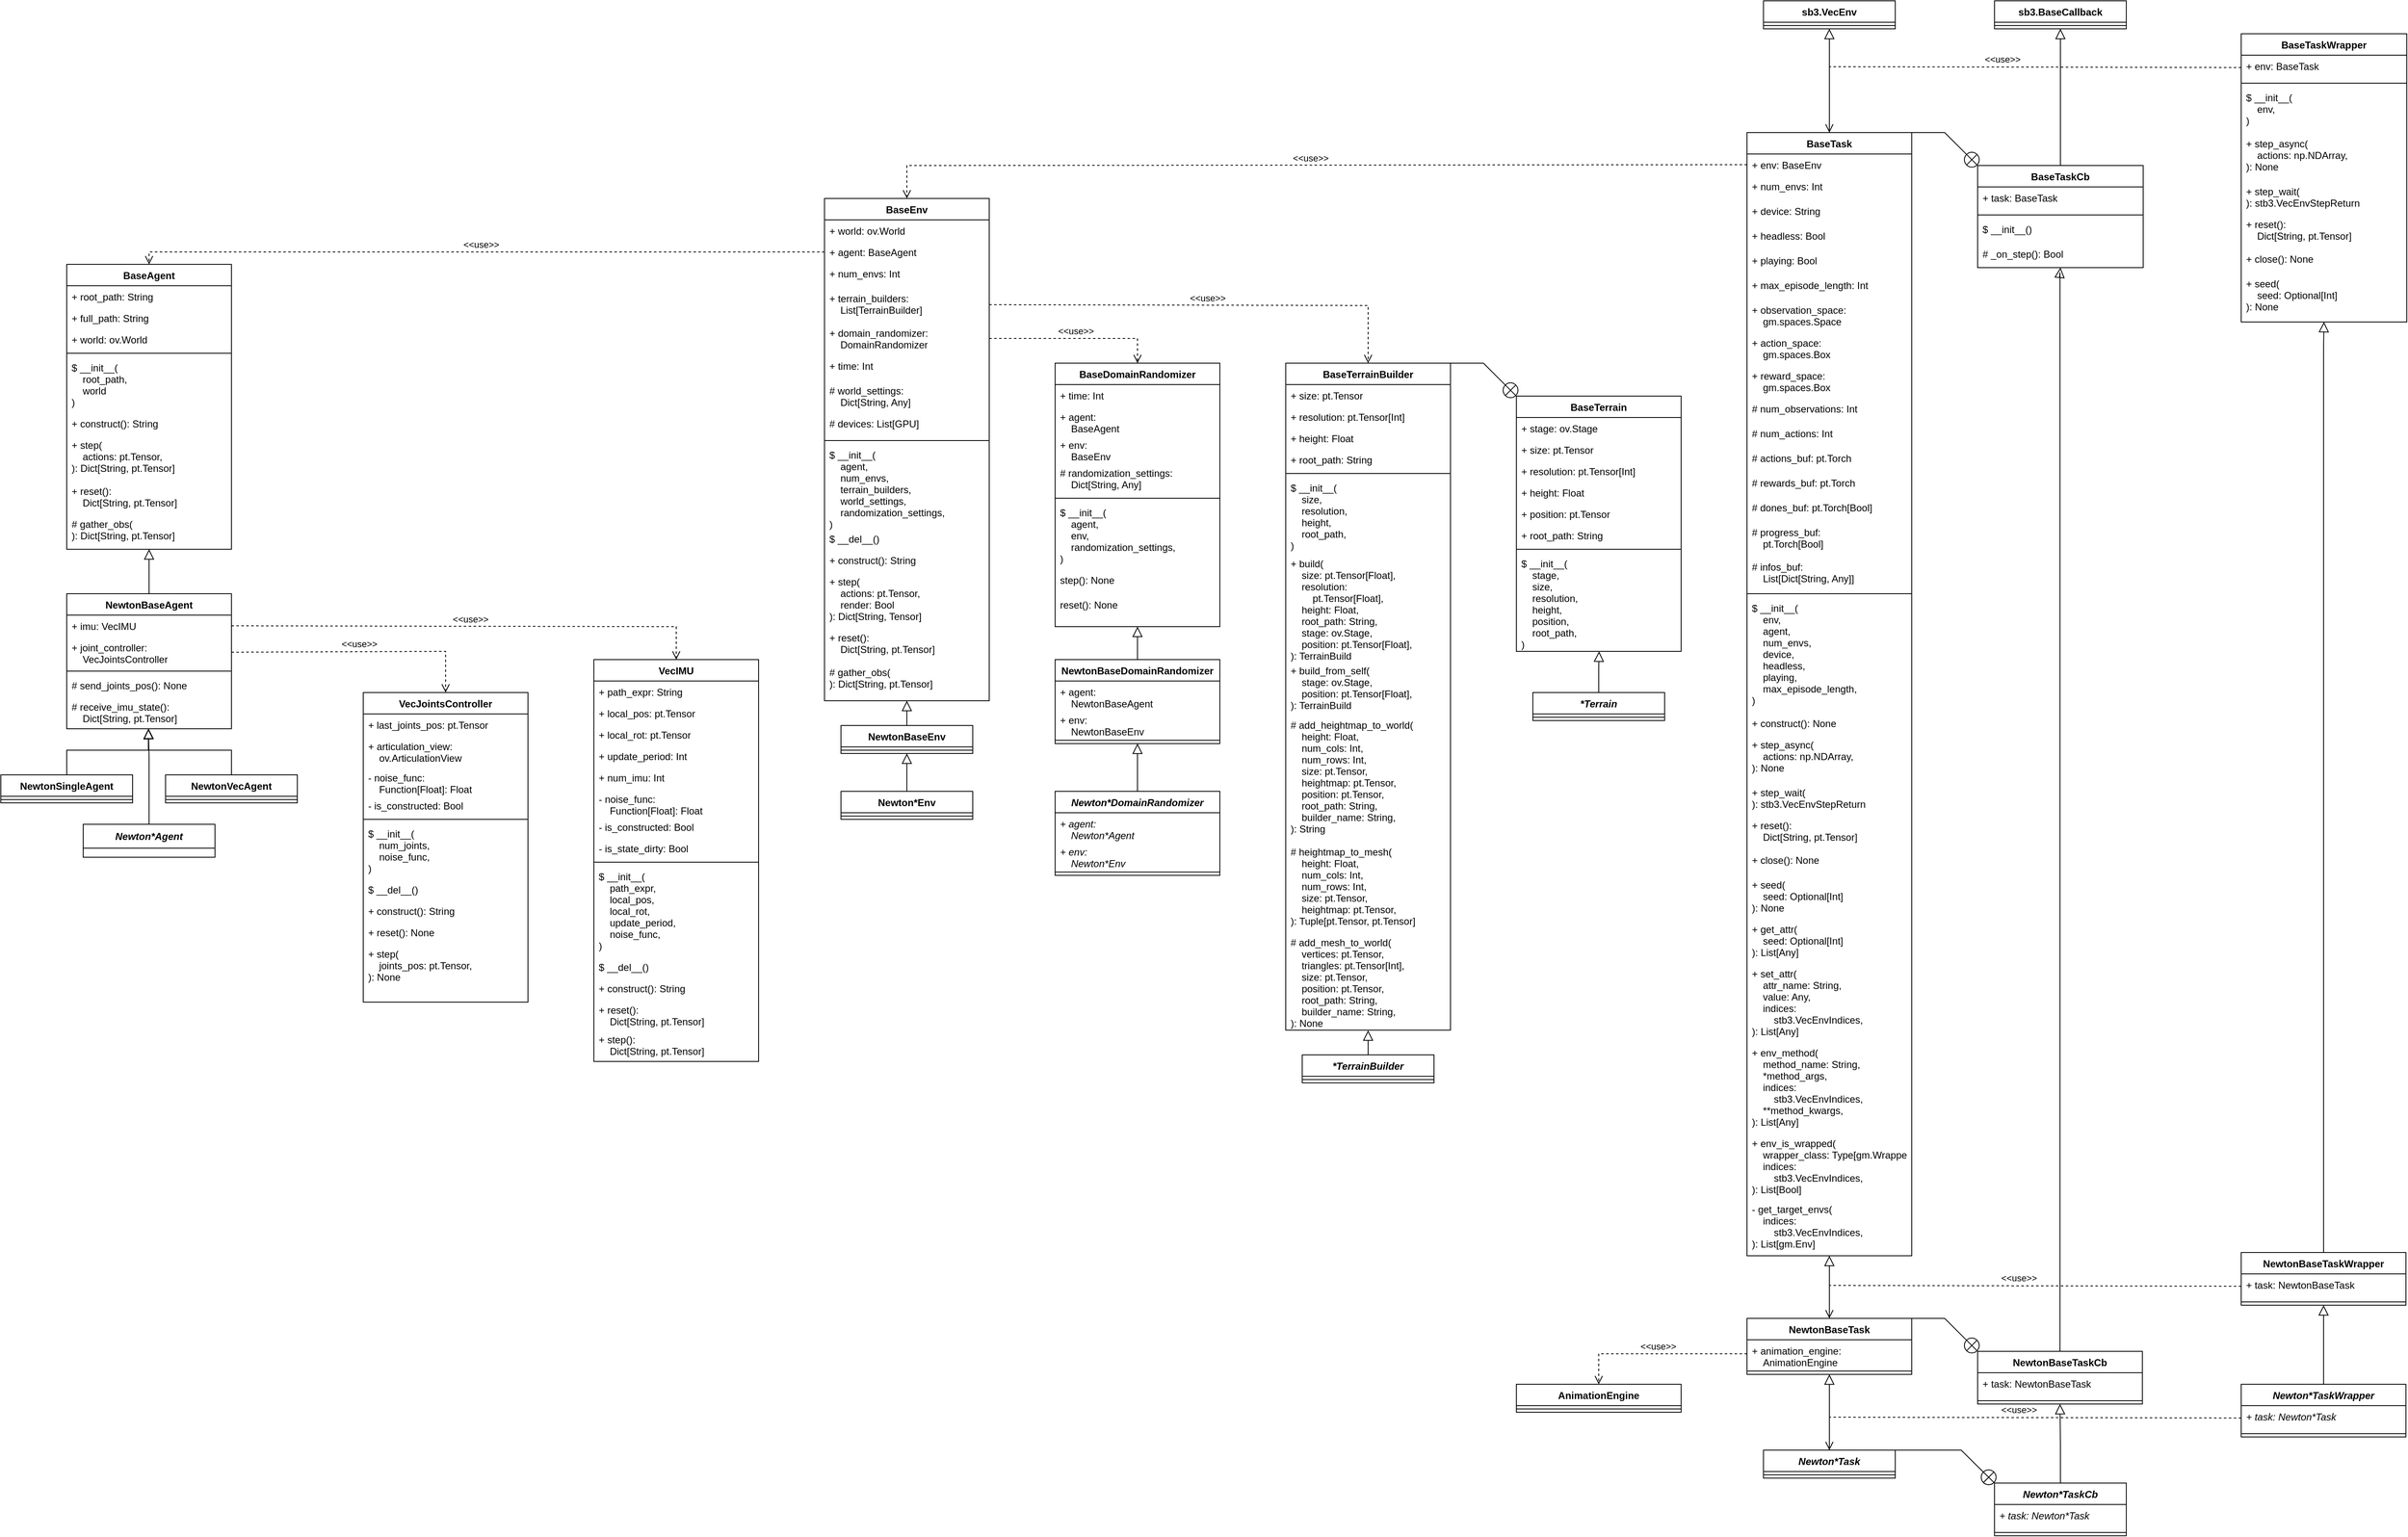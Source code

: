 <mxfile version="24.8.4">
  <diagram id="C5RBs43oDa-KdzZeNtuy" name="Simulation">
    <mxGraphModel dx="4767" dy="2507" grid="1" gridSize="10" guides="1" tooltips="1" connect="1" arrows="1" fold="1" page="1" pageScale="1" pageWidth="827" pageHeight="1169" math="0" shadow="0">
      <root>
        <mxCell id="WIyWlLk6GJQsqaUBKTNV-0" />
        <mxCell id="WIyWlLk6GJQsqaUBKTNV-1" parent="WIyWlLk6GJQsqaUBKTNV-0" />
        <mxCell id="zkfFHV4jXpPFQw0GAbJ--0" value="BaseAgent" style="swimlane;fontStyle=1;align=center;verticalAlign=top;childLayout=stackLayout;horizontal=1;startSize=26;horizontalStack=0;resizeParent=1;resizeLast=0;collapsible=1;marginBottom=0;rounded=0;shadow=0;strokeWidth=1;" parent="WIyWlLk6GJQsqaUBKTNV-1" vertex="1">
          <mxGeometry x="280" y="640" width="200" height="346" as="geometry">
            <mxRectangle x="230" y="140" width="160" height="26" as="alternateBounds" />
          </mxGeometry>
        </mxCell>
        <mxCell id="zkfFHV4jXpPFQw0GAbJ--1" value="+ root_path: String" style="text;align=left;verticalAlign=top;spacingLeft=4;spacingRight=4;overflow=hidden;rotatable=0;points=[[0,0.5],[1,0.5]];portConstraint=eastwest;" parent="zkfFHV4jXpPFQw0GAbJ--0" vertex="1">
          <mxGeometry y="26" width="200" height="26" as="geometry" />
        </mxCell>
        <mxCell id="zkfFHV4jXpPFQw0GAbJ--2" value="+ full_path: String" style="text;align=left;verticalAlign=top;spacingLeft=4;spacingRight=4;overflow=hidden;rotatable=0;points=[[0,0.5],[1,0.5]];portConstraint=eastwest;rounded=0;shadow=0;html=0;" parent="zkfFHV4jXpPFQw0GAbJ--0" vertex="1">
          <mxGeometry y="52" width="200" height="26" as="geometry" />
        </mxCell>
        <mxCell id="zkfFHV4jXpPFQw0GAbJ--3" value="+ world: ov.World" style="text;align=left;verticalAlign=top;spacingLeft=4;spacingRight=4;overflow=hidden;rotatable=0;points=[[0,0.5],[1,0.5]];portConstraint=eastwest;rounded=0;shadow=0;html=0;" parent="zkfFHV4jXpPFQw0GAbJ--0" vertex="1">
          <mxGeometry y="78" width="200" height="26" as="geometry" />
        </mxCell>
        <mxCell id="zkfFHV4jXpPFQw0GAbJ--4" value="" style="line;html=1;strokeWidth=1;align=left;verticalAlign=middle;spacingTop=-1;spacingLeft=3;spacingRight=3;rotatable=0;labelPosition=right;points=[];portConstraint=eastwest;" parent="zkfFHV4jXpPFQw0GAbJ--0" vertex="1">
          <mxGeometry y="104" width="200" height="8" as="geometry" />
        </mxCell>
        <mxCell id="zkfFHV4jXpPFQw0GAbJ--5" value="$ __init__(&#xa;    root_path, &#xa;    world&#xa;)" style="text;align=left;verticalAlign=top;spacingLeft=4;spacingRight=4;overflow=hidden;rotatable=0;points=[[0,0.5],[1,0.5]];portConstraint=eastwest;" parent="zkfFHV4jXpPFQw0GAbJ--0" vertex="1">
          <mxGeometry y="112" width="200" height="68" as="geometry" />
        </mxCell>
        <mxCell id="WYmgZ2lt331Zo_KYKc5n-0" value="+ construct(): String" style="text;align=left;verticalAlign=top;spacingLeft=4;spacingRight=4;overflow=hidden;rotatable=0;points=[[0,0.5],[1,0.5]];portConstraint=eastwest;" parent="zkfFHV4jXpPFQw0GAbJ--0" vertex="1">
          <mxGeometry y="180" width="200" height="26" as="geometry" />
        </mxCell>
        <mxCell id="WYmgZ2lt331Zo_KYKc5n-36" value="+ step(&#xa;    actions: pt.Tensor,&#xa;): Dict[String, pt.Tensor]" style="text;align=left;verticalAlign=top;spacingLeft=4;spacingRight=4;overflow=hidden;rotatable=0;points=[[0,0.5],[1,0.5]];portConstraint=eastwest;" parent="zkfFHV4jXpPFQw0GAbJ--0" vertex="1">
          <mxGeometry y="206" width="200" height="56" as="geometry" />
        </mxCell>
        <mxCell id="WYmgZ2lt331Zo_KYKc5n-35" value="+ reset(): &#xa;    Dict[String, pt.Tensor]" style="text;align=left;verticalAlign=top;spacingLeft=4;spacingRight=4;overflow=hidden;rotatable=0;points=[[0,0.5],[1,0.5]];portConstraint=eastwest;" parent="zkfFHV4jXpPFQw0GAbJ--0" vertex="1">
          <mxGeometry y="262" width="200" height="40" as="geometry" />
        </mxCell>
        <mxCell id="C2V4Gt5A_Fa9hkwZDNJC-0" value="# gather_obs(&#xa;): Dict[String, pt.Tensor]" style="text;align=left;verticalAlign=top;spacingLeft=4;spacingRight=4;overflow=hidden;rotatable=0;points=[[0,0.5],[1,0.5]];portConstraint=eastwest;" parent="zkfFHV4jXpPFQw0GAbJ--0" vertex="1">
          <mxGeometry y="302" width="200" height="44" as="geometry" />
        </mxCell>
        <mxCell id="zkfFHV4jXpPFQw0GAbJ--6" value="NewtonBaseAgent" style="swimlane;fontStyle=1;align=center;verticalAlign=top;childLayout=stackLayout;horizontal=1;startSize=26;horizontalStack=0;resizeParent=1;resizeLast=0;collapsible=1;marginBottom=0;rounded=0;shadow=0;strokeWidth=1;" parent="WIyWlLk6GJQsqaUBKTNV-1" vertex="1">
          <mxGeometry x="280" y="1040" width="200" height="164" as="geometry">
            <mxRectangle x="130" y="380" width="160" height="26" as="alternateBounds" />
          </mxGeometry>
        </mxCell>
        <mxCell id="C2V4Gt5A_Fa9hkwZDNJC-16" value="+ imu: VecIMU" style="text;align=left;verticalAlign=top;spacingLeft=4;spacingRight=4;overflow=hidden;rotatable=0;points=[[0,0.5],[1,0.5]];portConstraint=eastwest;" parent="zkfFHV4jXpPFQw0GAbJ--6" vertex="1">
          <mxGeometry y="26" width="200" height="26" as="geometry" />
        </mxCell>
        <mxCell id="C2V4Gt5A_Fa9hkwZDNJC-17" value="+ joint_controller: &#xa;    VecJointsController" style="text;align=left;verticalAlign=top;spacingLeft=4;spacingRight=4;overflow=hidden;rotatable=0;points=[[0,0.5],[1,0.5]];portConstraint=eastwest;" parent="zkfFHV4jXpPFQw0GAbJ--6" vertex="1">
          <mxGeometry y="52" width="200" height="38" as="geometry" />
        </mxCell>
        <mxCell id="zkfFHV4jXpPFQw0GAbJ--9" value="" style="line;html=1;strokeWidth=1;align=left;verticalAlign=middle;spacingTop=-1;spacingLeft=3;spacingRight=3;rotatable=0;labelPosition=right;points=[];portConstraint=eastwest;" parent="zkfFHV4jXpPFQw0GAbJ--6" vertex="1">
          <mxGeometry y="90" width="200" height="8" as="geometry" />
        </mxCell>
        <mxCell id="C2V4Gt5A_Fa9hkwZDNJC-2" value="# send_joints_pos(): None" style="text;align=left;verticalAlign=top;spacingLeft=4;spacingRight=4;overflow=hidden;rotatable=0;points=[[0,0.5],[1,0.5]];portConstraint=eastwest;" parent="zkfFHV4jXpPFQw0GAbJ--6" vertex="1">
          <mxGeometry y="98" width="200" height="26" as="geometry" />
        </mxCell>
        <mxCell id="C2V4Gt5A_Fa9hkwZDNJC-3" value="# receive_imu_state(): &#xa;    Dict[String, pt.Tensor]" style="text;align=left;verticalAlign=top;spacingLeft=4;spacingRight=4;overflow=hidden;rotatable=0;points=[[0,0.5],[1,0.5]];portConstraint=eastwest;" parent="zkfFHV4jXpPFQw0GAbJ--6" vertex="1">
          <mxGeometry y="124" width="200" height="40" as="geometry" />
        </mxCell>
        <mxCell id="zkfFHV4jXpPFQw0GAbJ--12" value="" style="endArrow=block;endSize=10;endFill=0;shadow=0;strokeWidth=1;rounded=0;curved=0;edgeStyle=elbowEdgeStyle;elbow=vertical;" parent="WIyWlLk6GJQsqaUBKTNV-1" source="zkfFHV4jXpPFQw0GAbJ--6" target="zkfFHV4jXpPFQw0GAbJ--0" edge="1">
          <mxGeometry width="160" relative="1" as="geometry">
            <mxPoint x="280" y="803" as="sourcePoint" />
            <mxPoint x="280" y="803" as="targetPoint" />
          </mxGeometry>
        </mxCell>
        <mxCell id="zkfFHV4jXpPFQw0GAbJ--13" value="NewtonVecAgent" style="swimlane;fontStyle=1;align=center;verticalAlign=top;childLayout=stackLayout;horizontal=1;startSize=26;horizontalStack=0;resizeParent=1;resizeLast=0;collapsible=1;marginBottom=0;rounded=0;shadow=0;strokeWidth=1;" parent="WIyWlLk6GJQsqaUBKTNV-1" vertex="1">
          <mxGeometry x="400" y="1260" width="160" height="34" as="geometry">
            <mxRectangle x="340" y="380" width="170" height="26" as="alternateBounds" />
          </mxGeometry>
        </mxCell>
        <mxCell id="zkfFHV4jXpPFQw0GAbJ--15" value="" style="line;html=1;strokeWidth=1;align=left;verticalAlign=middle;spacingTop=-1;spacingLeft=3;spacingRight=3;rotatable=0;labelPosition=right;points=[];portConstraint=eastwest;" parent="zkfFHV4jXpPFQw0GAbJ--13" vertex="1">
          <mxGeometry y="26" width="160" height="8" as="geometry" />
        </mxCell>
        <mxCell id="zkfFHV4jXpPFQw0GAbJ--16" value="" style="endArrow=block;endSize=10;endFill=0;shadow=0;strokeWidth=1;rounded=0;curved=0;edgeStyle=elbowEdgeStyle;elbow=vertical;entryX=0.497;entryY=0.995;entryDx=0;entryDy=0;entryPerimeter=0;exitX=0.5;exitY=0;exitDx=0;exitDy=0;" parent="WIyWlLk6GJQsqaUBKTNV-1" source="zkfFHV4jXpPFQw0GAbJ--13" target="C2V4Gt5A_Fa9hkwZDNJC-3" edge="1">
          <mxGeometry width="160" relative="1" as="geometry">
            <mxPoint x="290" y="973" as="sourcePoint" />
            <mxPoint x="370" y="1150" as="targetPoint" />
            <Array as="points">
              <mxPoint x="430" y="1230" />
            </Array>
          </mxGeometry>
        </mxCell>
        <mxCell id="WYmgZ2lt331Zo_KYKc5n-1" value="VecIMU" style="swimlane;fontStyle=1;align=center;verticalAlign=top;childLayout=stackLayout;horizontal=1;startSize=26;horizontalStack=0;resizeParent=1;resizeLast=0;collapsible=1;marginBottom=0;rounded=0;shadow=0;strokeWidth=1;" parent="WIyWlLk6GJQsqaUBKTNV-1" vertex="1">
          <mxGeometry x="920" y="1120" width="200" height="488" as="geometry">
            <mxRectangle x="230" y="140" width="160" height="26" as="alternateBounds" />
          </mxGeometry>
        </mxCell>
        <mxCell id="WYmgZ2lt331Zo_KYKc5n-2" value="+ path_expr: String" style="text;align=left;verticalAlign=top;spacingLeft=4;spacingRight=4;overflow=hidden;rotatable=0;points=[[0,0.5],[1,0.5]];portConstraint=eastwest;" parent="WYmgZ2lt331Zo_KYKc5n-1" vertex="1">
          <mxGeometry y="26" width="200" height="26" as="geometry" />
        </mxCell>
        <mxCell id="WYmgZ2lt331Zo_KYKc5n-3" value="+ local_pos: pt.Tensor" style="text;align=left;verticalAlign=top;spacingLeft=4;spacingRight=4;overflow=hidden;rotatable=0;points=[[0,0.5],[1,0.5]];portConstraint=eastwest;rounded=0;shadow=0;html=0;" parent="WYmgZ2lt331Zo_KYKc5n-1" vertex="1">
          <mxGeometry y="52" width="200" height="26" as="geometry" />
        </mxCell>
        <mxCell id="WYmgZ2lt331Zo_KYKc5n-4" value="+ local_rot: pt.Tensor" style="text;align=left;verticalAlign=top;spacingLeft=4;spacingRight=4;overflow=hidden;rotatable=0;points=[[0,0.5],[1,0.5]];portConstraint=eastwest;rounded=0;shadow=0;html=0;" parent="WYmgZ2lt331Zo_KYKc5n-1" vertex="1">
          <mxGeometry y="78" width="200" height="26" as="geometry" />
        </mxCell>
        <mxCell id="WYmgZ2lt331Zo_KYKc5n-8" value="+ update_period: Int" style="text;align=left;verticalAlign=top;spacingLeft=4;spacingRight=4;overflow=hidden;rotatable=0;points=[[0,0.5],[1,0.5]];portConstraint=eastwest;rounded=0;shadow=0;html=0;" parent="WYmgZ2lt331Zo_KYKc5n-1" vertex="1">
          <mxGeometry y="104" width="200" height="26" as="geometry" />
        </mxCell>
        <mxCell id="WYmgZ2lt331Zo_KYKc5n-28" value="+ num_imu: Int" style="text;align=left;verticalAlign=top;spacingLeft=4;spacingRight=4;overflow=hidden;rotatable=0;points=[[0,0.5],[1,0.5]];portConstraint=eastwest;rounded=0;shadow=0;html=0;" parent="WYmgZ2lt331Zo_KYKc5n-1" vertex="1">
          <mxGeometry y="130" width="200" height="26" as="geometry" />
        </mxCell>
        <mxCell id="C2V4Gt5A_Fa9hkwZDNJC-56" value="- noise_func: &#xa;    Function[Float]: Float" style="text;align=left;verticalAlign=top;spacingLeft=4;spacingRight=4;overflow=hidden;rotatable=0;points=[[0,0.5],[1,0.5]];portConstraint=eastwest;rounded=0;shadow=0;html=0;" parent="WYmgZ2lt331Zo_KYKc5n-1" vertex="1">
          <mxGeometry y="156" width="200" height="34" as="geometry" />
        </mxCell>
        <mxCell id="WYmgZ2lt331Zo_KYKc5n-9" value="- is_constructed: Bool" style="text;align=left;verticalAlign=top;spacingLeft=4;spacingRight=4;overflow=hidden;rotatable=0;points=[[0,0.5],[1,0.5]];portConstraint=eastwest;rounded=0;shadow=0;html=0;" parent="WYmgZ2lt331Zo_KYKc5n-1" vertex="1">
          <mxGeometry y="190" width="200" height="26" as="geometry" />
        </mxCell>
        <mxCell id="C2V4Gt5A_Fa9hkwZDNJC-7" value="- is_state_dirty: Bool" style="text;align=left;verticalAlign=top;spacingLeft=4;spacingRight=4;overflow=hidden;rotatable=0;points=[[0,0.5],[1,0.5]];portConstraint=eastwest;rounded=0;shadow=0;html=0;" parent="WYmgZ2lt331Zo_KYKc5n-1" vertex="1">
          <mxGeometry y="216" width="200" height="26" as="geometry" />
        </mxCell>
        <mxCell id="WYmgZ2lt331Zo_KYKc5n-5" value="" style="line;html=1;strokeWidth=1;align=left;verticalAlign=middle;spacingTop=-1;spacingLeft=3;spacingRight=3;rotatable=0;labelPosition=right;points=[];portConstraint=eastwest;" parent="WYmgZ2lt331Zo_KYKc5n-1" vertex="1">
          <mxGeometry y="242" width="200" height="8" as="geometry" />
        </mxCell>
        <mxCell id="WYmgZ2lt331Zo_KYKc5n-6" value="$ __init__(&#xa;    path_expr, &#xa;    local_pos, &#xa;    local_rot,&#xa;    update_period,&#xa;    noise_func,&#xa;)" style="text;align=left;verticalAlign=top;spacingLeft=4;spacingRight=4;overflow=hidden;rotatable=0;points=[[0,0.5],[1,0.5]];portConstraint=eastwest;" parent="WYmgZ2lt331Zo_KYKc5n-1" vertex="1">
          <mxGeometry y="250" width="200" height="110" as="geometry" />
        </mxCell>
        <mxCell id="WYmgZ2lt331Zo_KYKc5n-10" value="$ __del__()" style="text;align=left;verticalAlign=top;spacingLeft=4;spacingRight=4;overflow=hidden;rotatable=0;points=[[0,0.5],[1,0.5]];portConstraint=eastwest;" parent="WYmgZ2lt331Zo_KYKc5n-1" vertex="1">
          <mxGeometry y="360" width="200" height="26" as="geometry" />
        </mxCell>
        <mxCell id="WYmgZ2lt331Zo_KYKc5n-11" value="+ construct(): String" style="text;align=left;verticalAlign=top;spacingLeft=4;spacingRight=4;overflow=hidden;rotatable=0;points=[[0,0.5],[1,0.5]];portConstraint=eastwest;" parent="WYmgZ2lt331Zo_KYKc5n-1" vertex="1">
          <mxGeometry y="386" width="200" height="26" as="geometry" />
        </mxCell>
        <mxCell id="WYmgZ2lt331Zo_KYKc5n-7" value="+ reset(): &#xa;    Dict[String, pt.Tensor]" style="text;align=left;verticalAlign=top;spacingLeft=4;spacingRight=4;overflow=hidden;rotatable=0;points=[[0,0.5],[1,0.5]];portConstraint=eastwest;" parent="WYmgZ2lt331Zo_KYKc5n-1" vertex="1">
          <mxGeometry y="412" width="200" height="36" as="geometry" />
        </mxCell>
        <mxCell id="WYmgZ2lt331Zo_KYKc5n-12" value="+ step(): &#xa;    Dict[String, pt.Tensor]" style="text;align=left;verticalAlign=top;spacingLeft=4;spacingRight=4;overflow=hidden;rotatable=0;points=[[0,0.5],[1,0.5]];portConstraint=eastwest;" parent="WYmgZ2lt331Zo_KYKc5n-1" vertex="1">
          <mxGeometry y="448" width="200" height="40" as="geometry" />
        </mxCell>
        <mxCell id="WYmgZ2lt331Zo_KYKc5n-13" value="VecJointsController" style="swimlane;fontStyle=1;align=center;verticalAlign=top;childLayout=stackLayout;horizontal=1;startSize=26;horizontalStack=0;resizeParent=1;resizeLast=0;collapsible=1;marginBottom=0;rounded=0;shadow=0;strokeWidth=1;" parent="WIyWlLk6GJQsqaUBKTNV-1" vertex="1">
          <mxGeometry x="640" y="1160" width="200" height="376" as="geometry">
            <mxRectangle x="950" y="110" width="160" height="26" as="alternateBounds" />
          </mxGeometry>
        </mxCell>
        <mxCell id="WYmgZ2lt331Zo_KYKc5n-25" value="+ last_joints_pos: pt.Tensor" style="text;align=left;verticalAlign=top;spacingLeft=4;spacingRight=4;overflow=hidden;rotatable=0;points=[[0,0.5],[1,0.5]];portConstraint=eastwest;rounded=0;shadow=0;html=0;" parent="WYmgZ2lt331Zo_KYKc5n-13" vertex="1">
          <mxGeometry y="26" width="200" height="26" as="geometry" />
        </mxCell>
        <mxCell id="WYmgZ2lt331Zo_KYKc5n-29" value="+ articulation_view:&#xa;    ov.ArticulationView&#xa;" style="text;align=left;verticalAlign=top;spacingLeft=4;spacingRight=4;overflow=hidden;rotatable=0;points=[[0,0.5],[1,0.5]];portConstraint=eastwest;rounded=0;shadow=0;html=0;" parent="WYmgZ2lt331Zo_KYKc5n-13" vertex="1">
          <mxGeometry y="52" width="200" height="38" as="geometry" />
        </mxCell>
        <mxCell id="C2V4Gt5A_Fa9hkwZDNJC-57" value="- noise_func: &#xa;    Function[Float]: Float" style="text;align=left;verticalAlign=top;spacingLeft=4;spacingRight=4;overflow=hidden;rotatable=0;points=[[0,0.5],[1,0.5]];portConstraint=eastwest;rounded=0;shadow=0;html=0;" parent="WYmgZ2lt331Zo_KYKc5n-13" vertex="1">
          <mxGeometry y="90" width="200" height="34" as="geometry" />
        </mxCell>
        <mxCell id="WYmgZ2lt331Zo_KYKc5n-18" value="- is_constructed: Bool" style="text;align=left;verticalAlign=top;spacingLeft=4;spacingRight=4;overflow=hidden;rotatable=0;points=[[0,0.5],[1,0.5]];portConstraint=eastwest;rounded=0;shadow=0;html=0;" parent="WYmgZ2lt331Zo_KYKc5n-13" vertex="1">
          <mxGeometry y="124" width="200" height="26" as="geometry" />
        </mxCell>
        <mxCell id="WYmgZ2lt331Zo_KYKc5n-19" value="" style="line;html=1;strokeWidth=1;align=left;verticalAlign=middle;spacingTop=-1;spacingLeft=3;spacingRight=3;rotatable=0;labelPosition=right;points=[];portConstraint=eastwest;" parent="WYmgZ2lt331Zo_KYKc5n-13" vertex="1">
          <mxGeometry y="150" width="200" height="8" as="geometry" />
        </mxCell>
        <mxCell id="WYmgZ2lt331Zo_KYKc5n-20" value="$ __init__(&#xa;    num_joints,&#xa;    noise_func,&#xa;)" style="text;align=left;verticalAlign=top;spacingLeft=4;spacingRight=4;overflow=hidden;rotatable=0;points=[[0,0.5],[1,0.5]];portConstraint=eastwest;" parent="WYmgZ2lt331Zo_KYKc5n-13" vertex="1">
          <mxGeometry y="158" width="200" height="68" as="geometry" />
        </mxCell>
        <mxCell id="WYmgZ2lt331Zo_KYKc5n-21" value="$ __del__()" style="text;align=left;verticalAlign=top;spacingLeft=4;spacingRight=4;overflow=hidden;rotatable=0;points=[[0,0.5],[1,0.5]];portConstraint=eastwest;" parent="WYmgZ2lt331Zo_KYKc5n-13" vertex="1">
          <mxGeometry y="226" width="200" height="26" as="geometry" />
        </mxCell>
        <mxCell id="WYmgZ2lt331Zo_KYKc5n-22" value="+ construct(): String" style="text;align=left;verticalAlign=top;spacingLeft=4;spacingRight=4;overflow=hidden;rotatable=0;points=[[0,0.5],[1,0.5]];portConstraint=eastwest;" parent="WYmgZ2lt331Zo_KYKc5n-13" vertex="1">
          <mxGeometry y="252" width="200" height="26" as="geometry" />
        </mxCell>
        <mxCell id="WYmgZ2lt331Zo_KYKc5n-23" value="+ reset(): None" style="text;align=left;verticalAlign=top;spacingLeft=4;spacingRight=4;overflow=hidden;rotatable=0;points=[[0,0.5],[1,0.5]];portConstraint=eastwest;" parent="WYmgZ2lt331Zo_KYKc5n-13" vertex="1">
          <mxGeometry y="278" width="200" height="26" as="geometry" />
        </mxCell>
        <mxCell id="WYmgZ2lt331Zo_KYKc5n-24" value="+ step(&#xa;    joints_pos: pt.Tensor,&#xa;): None" style="text;align=left;verticalAlign=top;spacingLeft=4;spacingRight=4;overflow=hidden;rotatable=0;points=[[0,0.5],[1,0.5]];portConstraint=eastwest;" parent="WYmgZ2lt331Zo_KYKc5n-13" vertex="1">
          <mxGeometry y="304" width="200" height="58" as="geometry" />
        </mxCell>
        <mxCell id="C2V4Gt5A_Fa9hkwZDNJC-9" value="NewtonSingleAgent" style="swimlane;fontStyle=1;align=center;verticalAlign=top;childLayout=stackLayout;horizontal=1;startSize=26;horizontalStack=0;resizeParent=1;resizeLast=0;collapsible=1;marginBottom=0;rounded=0;shadow=0;strokeWidth=1;" parent="WIyWlLk6GJQsqaUBKTNV-1" vertex="1">
          <mxGeometry x="200" y="1260" width="160" height="34" as="geometry">
            <mxRectangle x="340" y="380" width="170" height="26" as="alternateBounds" />
          </mxGeometry>
        </mxCell>
        <mxCell id="C2V4Gt5A_Fa9hkwZDNJC-10" value="" style="line;html=1;strokeWidth=1;align=left;verticalAlign=middle;spacingTop=-1;spacingLeft=3;spacingRight=3;rotatable=0;labelPosition=right;points=[];portConstraint=eastwest;" parent="C2V4Gt5A_Fa9hkwZDNJC-9" vertex="1">
          <mxGeometry y="26" width="160" height="8" as="geometry" />
        </mxCell>
        <mxCell id="C2V4Gt5A_Fa9hkwZDNJC-15" value="" style="endArrow=block;endSize=10;endFill=0;shadow=0;strokeWidth=1;rounded=0;curved=0;edgeStyle=elbowEdgeStyle;elbow=vertical;exitX=0.5;exitY=0;exitDx=0;exitDy=0;entryX=0.496;entryY=1.003;entryDx=0;entryDy=0;entryPerimeter=0;" parent="WIyWlLk6GJQsqaUBKTNV-1" source="C2V4Gt5A_Fa9hkwZDNJC-9" target="C2V4Gt5A_Fa9hkwZDNJC-3" edge="1">
          <mxGeometry width="160" relative="1" as="geometry">
            <mxPoint x="490" y="1210" as="sourcePoint" />
            <mxPoint x="350" y="1160" as="targetPoint" />
            <Array as="points">
              <mxPoint x="330" y="1230" />
            </Array>
          </mxGeometry>
        </mxCell>
        <mxCell id="C2V4Gt5A_Fa9hkwZDNJC-21" value="&amp;lt;&amp;lt;use&amp;gt;&amp;gt;" style="endArrow=open;startArrow=none;endFill=0;startFill=0;endSize=8;html=1;verticalAlign=bottom;dashed=1;labelBackgroundColor=none;rounded=0;exitX=1;exitY=0.5;exitDx=0;exitDy=0;entryX=0.5;entryY=0;entryDx=0;entryDy=0;" parent="WIyWlLk6GJQsqaUBKTNV-1" source="C2V4Gt5A_Fa9hkwZDNJC-16" target="WYmgZ2lt331Zo_KYKc5n-1" edge="1">
          <mxGeometry width="160" relative="1" as="geometry">
            <mxPoint x="660" y="1070" as="sourcePoint" />
            <mxPoint x="820" y="1070" as="targetPoint" />
            <Array as="points">
              <mxPoint x="1020" y="1080" />
            </Array>
          </mxGeometry>
        </mxCell>
        <mxCell id="C2V4Gt5A_Fa9hkwZDNJC-22" value="&amp;lt;&amp;lt;use&amp;gt;&amp;gt;" style="endArrow=open;startArrow=none;endFill=0;startFill=0;endSize=8;html=1;verticalAlign=bottom;dashed=1;labelBackgroundColor=none;rounded=0;exitX=1;exitY=0.5;exitDx=0;exitDy=0;entryX=0.5;entryY=0;entryDx=0;entryDy=0;" parent="WIyWlLk6GJQsqaUBKTNV-1" source="C2V4Gt5A_Fa9hkwZDNJC-17" target="WYmgZ2lt331Zo_KYKc5n-13" edge="1">
          <mxGeometry width="160" relative="1" as="geometry">
            <mxPoint x="470" y="1089" as="sourcePoint" />
            <mxPoint x="970" y="1130" as="targetPoint" />
            <Array as="points">
              <mxPoint x="740" y="1110" />
            </Array>
          </mxGeometry>
        </mxCell>
        <mxCell id="C2V4Gt5A_Fa9hkwZDNJC-23" value="&lt;i&gt;Newton*Agent&lt;/i&gt;" style="swimlane;fontStyle=1;align=center;verticalAlign=middle;childLayout=stackLayout;horizontal=1;startSize=29;horizontalStack=0;resizeParent=1;resizeParentMax=0;resizeLast=0;collapsible=0;marginBottom=0;html=1;whiteSpace=wrap;" parent="WIyWlLk6GJQsqaUBKTNV-1" vertex="1">
          <mxGeometry x="300" y="1320" width="160" height="40" as="geometry" />
        </mxCell>
        <mxCell id="C2V4Gt5A_Fa9hkwZDNJC-26" value="" style="endArrow=block;endSize=10;endFill=0;shadow=0;strokeWidth=1;rounded=0;curved=0;edgeStyle=elbowEdgeStyle;elbow=vertical;exitX=0.5;exitY=0;exitDx=0;exitDy=0;entryX=0.496;entryY=1.002;entryDx=0;entryDy=0;entryPerimeter=0;" parent="WIyWlLk6GJQsqaUBKTNV-1" source="C2V4Gt5A_Fa9hkwZDNJC-23" target="C2V4Gt5A_Fa9hkwZDNJC-3" edge="1">
          <mxGeometry width="160" relative="1" as="geometry">
            <mxPoint x="290" y="1270" as="sourcePoint" />
            <mxPoint x="389" y="1214" as="targetPoint" />
            <Array as="points">
              <mxPoint x="340" y="1240" />
            </Array>
          </mxGeometry>
        </mxCell>
        <mxCell id="C2V4Gt5A_Fa9hkwZDNJC-27" value="BaseEnv" style="swimlane;fontStyle=1;align=center;verticalAlign=top;childLayout=stackLayout;horizontal=1;startSize=26;horizontalStack=0;resizeParent=1;resizeLast=0;collapsible=1;marginBottom=0;rounded=0;shadow=0;strokeWidth=1;" parent="WIyWlLk6GJQsqaUBKTNV-1" vertex="1">
          <mxGeometry x="1200" y="560" width="200" height="610" as="geometry">
            <mxRectangle x="230" y="140" width="160" height="26" as="alternateBounds" />
          </mxGeometry>
        </mxCell>
        <mxCell id="C2V4Gt5A_Fa9hkwZDNJC-30" value="+ world: ov.World" style="text;align=left;verticalAlign=top;spacingLeft=4;spacingRight=4;overflow=hidden;rotatable=0;points=[[0,0.5],[1,0.5]];portConstraint=eastwest;rounded=0;shadow=0;html=0;" parent="C2V4Gt5A_Fa9hkwZDNJC-27" vertex="1">
          <mxGeometry y="26" width="200" height="26" as="geometry" />
        </mxCell>
        <mxCell id="C2V4Gt5A_Fa9hkwZDNJC-37" value="+ agent: BaseAgent" style="text;align=left;verticalAlign=top;spacingLeft=4;spacingRight=4;overflow=hidden;rotatable=0;points=[[0,0.5],[1,0.5]];portConstraint=eastwest;rounded=0;shadow=0;html=0;" parent="C2V4Gt5A_Fa9hkwZDNJC-27" vertex="1">
          <mxGeometry y="52" width="200" height="26" as="geometry" />
        </mxCell>
        <mxCell id="C2V4Gt5A_Fa9hkwZDNJC-40" value="+ num_envs: Int" style="text;align=left;verticalAlign=top;spacingLeft=4;spacingRight=4;overflow=hidden;rotatable=0;points=[[0,0.5],[1,0.5]];portConstraint=eastwest;rounded=0;shadow=0;html=0;" parent="C2V4Gt5A_Fa9hkwZDNJC-27" vertex="1">
          <mxGeometry y="78" width="200" height="30" as="geometry" />
        </mxCell>
        <mxCell id="C2V4Gt5A_Fa9hkwZDNJC-28" value="+ terrain_builders: &#xa;    List[TerrainBuilder]" style="text;align=left;verticalAlign=top;spacingLeft=4;spacingRight=4;overflow=hidden;rotatable=0;points=[[0,0.5],[1,0.5]];portConstraint=eastwest;" parent="C2V4Gt5A_Fa9hkwZDNJC-27" vertex="1">
          <mxGeometry y="108" width="200" height="42" as="geometry" />
        </mxCell>
        <mxCell id="C2V4Gt5A_Fa9hkwZDNJC-29" value="+ domain_randomizer:&#xa;    DomainRandomizer&#xa;" style="text;align=left;verticalAlign=top;spacingLeft=4;spacingRight=4;overflow=hidden;rotatable=0;points=[[0,0.5],[1,0.5]];portConstraint=eastwest;rounded=0;shadow=0;html=0;" parent="C2V4Gt5A_Fa9hkwZDNJC-27" vertex="1">
          <mxGeometry y="150" width="200" height="40" as="geometry" />
        </mxCell>
        <mxCell id="C2V4Gt5A_Fa9hkwZDNJC-186" value="+ time: Int" style="text;align=left;verticalAlign=top;spacingLeft=4;spacingRight=4;overflow=hidden;rotatable=0;points=[[0,0.5],[1,0.5]];portConstraint=eastwest;rounded=0;shadow=0;html=0;" parent="C2V4Gt5A_Fa9hkwZDNJC-27" vertex="1">
          <mxGeometry y="190" width="200" height="30" as="geometry" />
        </mxCell>
        <mxCell id="C2V4Gt5A_Fa9hkwZDNJC-38" value="# world_settings:&#xa;    Dict[String, Any]" style="text;align=left;verticalAlign=top;spacingLeft=4;spacingRight=4;overflow=hidden;rotatable=0;points=[[0,0.5],[1,0.5]];portConstraint=eastwest;rounded=0;shadow=0;html=0;" parent="C2V4Gt5A_Fa9hkwZDNJC-27" vertex="1">
          <mxGeometry y="220" width="200" height="40" as="geometry" />
        </mxCell>
        <mxCell id="C2V4Gt5A_Fa9hkwZDNJC-41" value="# devices: List[GPU]" style="text;align=left;verticalAlign=top;spacingLeft=4;spacingRight=4;overflow=hidden;rotatable=0;points=[[0,0.5],[1,0.5]];portConstraint=eastwest;rounded=0;shadow=0;html=0;" parent="C2V4Gt5A_Fa9hkwZDNJC-27" vertex="1">
          <mxGeometry y="260" width="200" height="30" as="geometry" />
        </mxCell>
        <mxCell id="C2V4Gt5A_Fa9hkwZDNJC-31" value="" style="line;html=1;strokeWidth=1;align=left;verticalAlign=middle;spacingTop=-1;spacingLeft=3;spacingRight=3;rotatable=0;labelPosition=right;points=[];portConstraint=eastwest;" parent="C2V4Gt5A_Fa9hkwZDNJC-27" vertex="1">
          <mxGeometry y="290" width="200" height="8" as="geometry" />
        </mxCell>
        <mxCell id="C2V4Gt5A_Fa9hkwZDNJC-32" value="$ __init__(&#xa;    agent,&#xa;    num_envs, &#xa;    terrain_builders, &#xa;    world_settings, &#xa;    randomization_settings,&#xa;)" style="text;align=left;verticalAlign=top;spacingLeft=4;spacingRight=4;overflow=hidden;rotatable=0;points=[[0,0.5],[1,0.5]];portConstraint=eastwest;" parent="C2V4Gt5A_Fa9hkwZDNJC-27" vertex="1">
          <mxGeometry y="298" width="200" height="102" as="geometry" />
        </mxCell>
        <mxCell id="C2V4Gt5A_Fa9hkwZDNJC-55" value="$ __del__()" style="text;align=left;verticalAlign=top;spacingLeft=4;spacingRight=4;overflow=hidden;rotatable=0;points=[[0,0.5],[1,0.5]];portConstraint=eastwest;" parent="C2V4Gt5A_Fa9hkwZDNJC-27" vertex="1">
          <mxGeometry y="400" width="200" height="26" as="geometry" />
        </mxCell>
        <mxCell id="C2V4Gt5A_Fa9hkwZDNJC-33" value="+ construct(): String" style="text;align=left;verticalAlign=top;spacingLeft=4;spacingRight=4;overflow=hidden;rotatable=0;points=[[0,0.5],[1,0.5]];portConstraint=eastwest;" parent="C2V4Gt5A_Fa9hkwZDNJC-27" vertex="1">
          <mxGeometry y="426" width="200" height="26" as="geometry" />
        </mxCell>
        <mxCell id="C2V4Gt5A_Fa9hkwZDNJC-34" value="+ step(&#xa;    actions: pt.Tensor,&#xa;    render: Bool&#xa;): Dict[String, Tensor]" style="text;align=left;verticalAlign=top;spacingLeft=4;spacingRight=4;overflow=hidden;rotatable=0;points=[[0,0.5],[1,0.5]];portConstraint=eastwest;" parent="C2V4Gt5A_Fa9hkwZDNJC-27" vertex="1">
          <mxGeometry y="452" width="200" height="68" as="geometry" />
        </mxCell>
        <mxCell id="C2V4Gt5A_Fa9hkwZDNJC-35" value="+ reset(): &#xa;    Dict[String, pt.Tensor]" style="text;align=left;verticalAlign=top;spacingLeft=4;spacingRight=4;overflow=hidden;rotatable=0;points=[[0,0.5],[1,0.5]];portConstraint=eastwest;" parent="C2V4Gt5A_Fa9hkwZDNJC-27" vertex="1">
          <mxGeometry y="520" width="200" height="42" as="geometry" />
        </mxCell>
        <mxCell id="C2V4Gt5A_Fa9hkwZDNJC-36" value="# gather_obs(&#xa;): Dict[String, pt.Tensor]" style="text;align=left;verticalAlign=top;spacingLeft=4;spacingRight=4;overflow=hidden;rotatable=0;points=[[0,0.5],[1,0.5]];portConstraint=eastwest;" parent="C2V4Gt5A_Fa9hkwZDNJC-27" vertex="1">
          <mxGeometry y="562" width="200" height="44" as="geometry" />
        </mxCell>
        <mxCell id="C2V4Gt5A_Fa9hkwZDNJC-43" value="&amp;lt;&amp;lt;use&amp;gt;&amp;gt;" style="endArrow=open;startArrow=none;endFill=0;startFill=0;endSize=8;html=1;verticalAlign=bottom;dashed=1;labelBackgroundColor=none;rounded=0;exitX=0;exitY=0.5;exitDx=0;exitDy=0;entryX=0.5;entryY=0;entryDx=0;entryDy=0;" parent="WIyWlLk6GJQsqaUBKTNV-1" source="C2V4Gt5A_Fa9hkwZDNJC-37" target="zkfFHV4jXpPFQw0GAbJ--0" edge="1">
          <mxGeometry width="160" relative="1" as="geometry">
            <mxPoint x="470" y="1089" as="sourcePoint" />
            <mxPoint x="970" y="1130" as="targetPoint" />
            <Array as="points">
              <mxPoint x="380" y="625" />
            </Array>
          </mxGeometry>
        </mxCell>
        <mxCell id="C2V4Gt5A_Fa9hkwZDNJC-44" value="BaseTerrainBuilder" style="swimlane;fontStyle=1;align=center;verticalAlign=top;childLayout=stackLayout;horizontal=1;startSize=26;horizontalStack=0;resizeParent=1;resizeLast=0;collapsible=1;marginBottom=0;rounded=0;shadow=0;strokeWidth=1;" parent="WIyWlLk6GJQsqaUBKTNV-1" vertex="1">
          <mxGeometry x="1760" y="760" width="200" height="810" as="geometry">
            <mxRectangle x="950" y="110" width="160" height="26" as="alternateBounds" />
          </mxGeometry>
        </mxCell>
        <mxCell id="C2V4Gt5A_Fa9hkwZDNJC-45" value="+ size: pt.Tensor" style="text;align=left;verticalAlign=top;spacingLeft=4;spacingRight=4;overflow=hidden;rotatable=0;points=[[0,0.5],[1,0.5]];portConstraint=eastwest;rounded=0;shadow=0;html=0;" parent="C2V4Gt5A_Fa9hkwZDNJC-44" vertex="1">
          <mxGeometry y="26" width="200" height="26" as="geometry" />
        </mxCell>
        <mxCell id="C2V4Gt5A_Fa9hkwZDNJC-46" value="+ resolution: pt.Tensor[Int]" style="text;align=left;verticalAlign=top;spacingLeft=4;spacingRight=4;overflow=hidden;rotatable=0;points=[[0,0.5],[1,0.5]];portConstraint=eastwest;rounded=0;shadow=0;html=0;" parent="C2V4Gt5A_Fa9hkwZDNJC-44" vertex="1">
          <mxGeometry y="52" width="200" height="26" as="geometry" />
        </mxCell>
        <mxCell id="C2V4Gt5A_Fa9hkwZDNJC-58" value="+ height: Float" style="text;align=left;verticalAlign=top;spacingLeft=4;spacingRight=4;overflow=hidden;rotatable=0;points=[[0,0.5],[1,0.5]];portConstraint=eastwest;rounded=0;shadow=0;html=0;" parent="C2V4Gt5A_Fa9hkwZDNJC-44" vertex="1">
          <mxGeometry y="78" width="200" height="26" as="geometry" />
        </mxCell>
        <mxCell id="C2V4Gt5A_Fa9hkwZDNJC-59" value="+ root_path: String" style="text;align=left;verticalAlign=top;spacingLeft=4;spacingRight=4;overflow=hidden;rotatable=0;points=[[0,0.5],[1,0.5]];portConstraint=eastwest;rounded=0;shadow=0;html=0;" parent="C2V4Gt5A_Fa9hkwZDNJC-44" vertex="1">
          <mxGeometry y="104" width="200" height="26" as="geometry" />
        </mxCell>
        <mxCell id="C2V4Gt5A_Fa9hkwZDNJC-49" value="" style="line;html=1;strokeWidth=1;align=left;verticalAlign=middle;spacingTop=-1;spacingLeft=3;spacingRight=3;rotatable=0;labelPosition=right;points=[];portConstraint=eastwest;" parent="C2V4Gt5A_Fa9hkwZDNJC-44" vertex="1">
          <mxGeometry y="130" width="200" height="8" as="geometry" />
        </mxCell>
        <mxCell id="C2V4Gt5A_Fa9hkwZDNJC-50" value="$ __init__(&#xa;    size,&#xa;    resolution,&#xa;    height,&#xa;    root_path,&#xa;)" style="text;align=left;verticalAlign=top;spacingLeft=4;spacingRight=4;overflow=hidden;rotatable=0;points=[[0,0.5],[1,0.5]];portConstraint=eastwest;" parent="C2V4Gt5A_Fa9hkwZDNJC-44" vertex="1">
          <mxGeometry y="138" width="200" height="92" as="geometry" />
        </mxCell>
        <mxCell id="C2V4Gt5A_Fa9hkwZDNJC-53" value="+ build(&#xa;    size: pt.Tensor[Float],&#xa;    resolution: &#xa;        pt.Tensor[Float],&#xa;    height: Float,&#xa;    root_path: String,&#xa;    stage: ov.Stage,&#xa;    position: pt.Tensor[Float],&#xa;): TerrainBuild" style="text;align=left;verticalAlign=top;spacingLeft=4;spacingRight=4;overflow=hidden;rotatable=0;points=[[0,0.5],[1,0.5]];portConstraint=eastwest;" parent="C2V4Gt5A_Fa9hkwZDNJC-44" vertex="1">
          <mxGeometry y="230" width="200" height="130" as="geometry" />
        </mxCell>
        <mxCell id="C2V4Gt5A_Fa9hkwZDNJC-52" value="+ build_from_self(&#xa;    stage: ov.Stage, &#xa;    position: pt.Tensor[Float],&#xa;): TerrainBuild" style="text;align=left;verticalAlign=top;spacingLeft=4;spacingRight=4;overflow=hidden;rotatable=0;points=[[0,0.5],[1,0.5]];portConstraint=eastwest;" parent="C2V4Gt5A_Fa9hkwZDNJC-44" vertex="1">
          <mxGeometry y="360" width="200" height="66" as="geometry" />
        </mxCell>
        <mxCell id="C2V4Gt5A_Fa9hkwZDNJC-54" value="# add_heightmap_to_world(&#xa;    height: Float,&#xa;    num_cols: Int,&#xa;    num_rows: Int,&#xa;    size: pt.Tensor,&#xa;    heightmap: pt.Tensor,&#xa;    position: pt.Tensor,&#xa;    root_path: String,&#xa;    builder_name: String,&#xa;): String" style="text;align=left;verticalAlign=top;spacingLeft=4;spacingRight=4;overflow=hidden;rotatable=0;points=[[0,0.5],[1,0.5]];portConstraint=eastwest;" parent="C2V4Gt5A_Fa9hkwZDNJC-44" vertex="1">
          <mxGeometry y="426" width="200" height="154" as="geometry" />
        </mxCell>
        <mxCell id="C2V4Gt5A_Fa9hkwZDNJC-60" value="# heightmap_to_mesh(&#xa;    height: Float,&#xa;    num_cols: Int,&#xa;    num_rows: Int,&#xa;    size: pt.Tensor,&#xa;    heightmap: pt.Tensor,&#xa;): Tuple[pt.Tensor, pt.Tensor]" style="text;align=left;verticalAlign=top;spacingLeft=4;spacingRight=4;overflow=hidden;rotatable=0;points=[[0,0.5],[1,0.5]];portConstraint=eastwest;" parent="C2V4Gt5A_Fa9hkwZDNJC-44" vertex="1">
          <mxGeometry y="580" width="200" height="110" as="geometry" />
        </mxCell>
        <mxCell id="C2V4Gt5A_Fa9hkwZDNJC-61" value="# add_mesh_to_world(&#xa;    vertices: pt.Tensor,&#xa;    triangles: pt.Tensor[Int],&#xa;    size: pt.Tensor,&#xa;    position: pt.Tensor,&#xa;    root_path: String,&#xa;    builder_name: String,&#xa;): None" style="text;align=left;verticalAlign=top;spacingLeft=4;spacingRight=4;overflow=hidden;rotatable=0;points=[[0,0.5],[1,0.5]];portConstraint=eastwest;" parent="C2V4Gt5A_Fa9hkwZDNJC-44" vertex="1">
          <mxGeometry y="690" width="200" height="120" as="geometry" />
        </mxCell>
        <mxCell id="C2V4Gt5A_Fa9hkwZDNJC-62" value="BaseTerrain" style="swimlane;fontStyle=1;align=center;verticalAlign=top;childLayout=stackLayout;horizontal=1;startSize=26;horizontalStack=0;resizeParent=1;resizeLast=0;collapsible=1;marginBottom=0;rounded=0;shadow=0;strokeWidth=1;" parent="WIyWlLk6GJQsqaUBKTNV-1" vertex="1">
          <mxGeometry x="2040" y="800" width="200" height="310" as="geometry">
            <mxRectangle x="950" y="110" width="160" height="26" as="alternateBounds" />
          </mxGeometry>
        </mxCell>
        <mxCell id="C2V4Gt5A_Fa9hkwZDNJC-74" value="+ stage: ov.Stage" style="text;align=left;verticalAlign=top;spacingLeft=4;spacingRight=4;overflow=hidden;rotatable=0;points=[[0,0.5],[1,0.5]];portConstraint=eastwest;rounded=0;shadow=0;html=0;" parent="C2V4Gt5A_Fa9hkwZDNJC-62" vertex="1">
          <mxGeometry y="26" width="200" height="26" as="geometry" />
        </mxCell>
        <mxCell id="C2V4Gt5A_Fa9hkwZDNJC-63" value="+ size: pt.Tensor" style="text;align=left;verticalAlign=top;spacingLeft=4;spacingRight=4;overflow=hidden;rotatable=0;points=[[0,0.5],[1,0.5]];portConstraint=eastwest;rounded=0;shadow=0;html=0;" parent="C2V4Gt5A_Fa9hkwZDNJC-62" vertex="1">
          <mxGeometry y="52" width="200" height="26" as="geometry" />
        </mxCell>
        <mxCell id="C2V4Gt5A_Fa9hkwZDNJC-64" value="+ resolution: pt.Tensor[Int]" style="text;align=left;verticalAlign=top;spacingLeft=4;spacingRight=4;overflow=hidden;rotatable=0;points=[[0,0.5],[1,0.5]];portConstraint=eastwest;rounded=0;shadow=0;html=0;" parent="C2V4Gt5A_Fa9hkwZDNJC-62" vertex="1">
          <mxGeometry y="78" width="200" height="26" as="geometry" />
        </mxCell>
        <mxCell id="C2V4Gt5A_Fa9hkwZDNJC-65" value="+ height: Float" style="text;align=left;verticalAlign=top;spacingLeft=4;spacingRight=4;overflow=hidden;rotatable=0;points=[[0,0.5],[1,0.5]];portConstraint=eastwest;rounded=0;shadow=0;html=0;" parent="C2V4Gt5A_Fa9hkwZDNJC-62" vertex="1">
          <mxGeometry y="104" width="200" height="26" as="geometry" />
        </mxCell>
        <mxCell id="C2V4Gt5A_Fa9hkwZDNJC-75" value="+ position: pt.Tensor" style="text;align=left;verticalAlign=top;spacingLeft=4;spacingRight=4;overflow=hidden;rotatable=0;points=[[0,0.5],[1,0.5]];portConstraint=eastwest;rounded=0;shadow=0;html=0;" parent="C2V4Gt5A_Fa9hkwZDNJC-62" vertex="1">
          <mxGeometry y="130" width="200" height="26" as="geometry" />
        </mxCell>
        <mxCell id="C2V4Gt5A_Fa9hkwZDNJC-66" value="+ root_path: String" style="text;align=left;verticalAlign=top;spacingLeft=4;spacingRight=4;overflow=hidden;rotatable=0;points=[[0,0.5],[1,0.5]];portConstraint=eastwest;rounded=0;shadow=0;html=0;" parent="C2V4Gt5A_Fa9hkwZDNJC-62" vertex="1">
          <mxGeometry y="156" width="200" height="26" as="geometry" />
        </mxCell>
        <mxCell id="C2V4Gt5A_Fa9hkwZDNJC-67" value="" style="line;html=1;strokeWidth=1;align=left;verticalAlign=middle;spacingTop=-1;spacingLeft=3;spacingRight=3;rotatable=0;labelPosition=right;points=[];portConstraint=eastwest;" parent="C2V4Gt5A_Fa9hkwZDNJC-62" vertex="1">
          <mxGeometry y="182" width="200" height="8" as="geometry" />
        </mxCell>
        <mxCell id="C2V4Gt5A_Fa9hkwZDNJC-68" value="$ __init__(&#xa;    stage,&#xa;    size,&#xa;    resolution,&#xa;    height,&#xa;    position,&#xa;    root_path,&#xa;)" style="text;align=left;verticalAlign=top;spacingLeft=4;spacingRight=4;overflow=hidden;rotatable=0;points=[[0,0.5],[1,0.5]];portConstraint=eastwest;" parent="C2V4Gt5A_Fa9hkwZDNJC-62" vertex="1">
          <mxGeometry y="190" width="200" height="120" as="geometry" />
        </mxCell>
        <mxCell id="C2V4Gt5A_Fa9hkwZDNJC-76" value="" style="endArrow=circlePlus;startArrow=none;endFill=0;startFill=0;endSize=8;html=1;labelBackgroundColor=none;rounded=0;exitX=1;exitY=0;exitDx=0;exitDy=0;entryX=0;entryY=0;entryDx=0;entryDy=0;" parent="WIyWlLk6GJQsqaUBKTNV-1" source="C2V4Gt5A_Fa9hkwZDNJC-44" target="C2V4Gt5A_Fa9hkwZDNJC-62" edge="1">
          <mxGeometry width="160" relative="1" as="geometry">
            <mxPoint x="1270" y="1620" as="sourcePoint" />
            <mxPoint x="2020" y="820" as="targetPoint" />
            <Array as="points">
              <mxPoint x="2000" y="760" />
            </Array>
          </mxGeometry>
        </mxCell>
        <mxCell id="C2V4Gt5A_Fa9hkwZDNJC-77" value="&amp;lt;&amp;lt;use&amp;gt;&amp;gt;" style="endArrow=open;startArrow=none;endFill=0;startFill=0;endSize=8;html=1;verticalAlign=bottom;dashed=1;labelBackgroundColor=none;rounded=0;entryX=0.5;entryY=0;entryDx=0;entryDy=0;exitX=1;exitY=0.5;exitDx=0;exitDy=0;" parent="WIyWlLk6GJQsqaUBKTNV-1" source="C2V4Gt5A_Fa9hkwZDNJC-28" target="C2V4Gt5A_Fa9hkwZDNJC-44" edge="1">
          <mxGeometry width="160" relative="1" as="geometry">
            <mxPoint x="1270" y="620" as="sourcePoint" />
            <mxPoint x="1570" y="660" as="targetPoint" />
            <Array as="points">
              <mxPoint x="1860" y="690" />
            </Array>
          </mxGeometry>
        </mxCell>
        <mxCell id="C2V4Gt5A_Fa9hkwZDNJC-78" value="BaseDomainRandomizer" style="swimlane;fontStyle=1;align=center;verticalAlign=top;childLayout=stackLayout;horizontal=1;startSize=26;horizontalStack=0;resizeParent=1;resizeLast=0;collapsible=1;marginBottom=0;rounded=0;shadow=0;strokeWidth=1;" parent="WIyWlLk6GJQsqaUBKTNV-1" vertex="1">
          <mxGeometry x="1480" y="760" width="200" height="320" as="geometry">
            <mxRectangle x="950" y="110" width="160" height="26" as="alternateBounds" />
          </mxGeometry>
        </mxCell>
        <mxCell id="C2V4Gt5A_Fa9hkwZDNJC-222" value="+ time: Int" style="text;align=left;verticalAlign=top;spacingLeft=4;spacingRight=4;overflow=hidden;rotatable=0;points=[[0,0.5],[1,0.5]];portConstraint=eastwest;rounded=0;shadow=0;html=0;" parent="C2V4Gt5A_Fa9hkwZDNJC-78" vertex="1">
          <mxGeometry y="26" width="200" height="26" as="geometry" />
        </mxCell>
        <mxCell id="C2V4Gt5A_Fa9hkwZDNJC-221" value="+ agent: &#xa;    BaseAgent" style="text;align=left;verticalAlign=top;spacingLeft=4;spacingRight=4;overflow=hidden;rotatable=0;points=[[0,0.5],[1,0.5]];portConstraint=eastwest;rounded=0;shadow=0;html=0;" parent="C2V4Gt5A_Fa9hkwZDNJC-78" vertex="1">
          <mxGeometry y="52" width="200" height="34" as="geometry" />
        </mxCell>
        <mxCell id="C2V4Gt5A_Fa9hkwZDNJC-224" value="+ env: &#xa;    BaseEnv" style="text;align=left;verticalAlign=top;spacingLeft=4;spacingRight=4;overflow=hidden;rotatable=0;points=[[0,0.5],[1,0.5]];portConstraint=eastwest;rounded=0;shadow=0;html=0;" parent="C2V4Gt5A_Fa9hkwZDNJC-78" vertex="1">
          <mxGeometry y="86" width="200" height="34" as="geometry" />
        </mxCell>
        <mxCell id="C2V4Gt5A_Fa9hkwZDNJC-39" value="# randomization_settings:&#xa;    Dict[String, Any]" style="text;align=left;verticalAlign=top;spacingLeft=4;spacingRight=4;overflow=hidden;rotatable=0;points=[[0,0.5],[1,0.5]];portConstraint=eastwest;rounded=0;shadow=0;html=0;" parent="C2V4Gt5A_Fa9hkwZDNJC-78" vertex="1">
          <mxGeometry y="120" width="200" height="40" as="geometry" />
        </mxCell>
        <mxCell id="C2V4Gt5A_Fa9hkwZDNJC-85" value="" style="line;html=1;strokeWidth=1;align=left;verticalAlign=middle;spacingTop=-1;spacingLeft=3;spacingRight=3;rotatable=0;labelPosition=right;points=[];portConstraint=eastwest;" parent="C2V4Gt5A_Fa9hkwZDNJC-78" vertex="1">
          <mxGeometry y="160" width="200" height="8" as="geometry" />
        </mxCell>
        <mxCell id="C2V4Gt5A_Fa9hkwZDNJC-223" value="$ __init__(&#xa;    agent,&#xa;    env,&#xa;    randomization_settings,&#xa;)" style="text;align=left;verticalAlign=top;spacingLeft=4;spacingRight=4;overflow=hidden;rotatable=0;points=[[0,0.5],[1,0.5]];portConstraint=eastwest;" parent="C2V4Gt5A_Fa9hkwZDNJC-78" vertex="1">
          <mxGeometry y="168" width="200" height="82" as="geometry" />
        </mxCell>
        <mxCell id="C2V4Gt5A_Fa9hkwZDNJC-233" value="step(): None" style="text;align=left;verticalAlign=top;spacingLeft=4;spacingRight=4;overflow=hidden;rotatable=0;points=[[0,0.5],[1,0.5]];portConstraint=eastwest;rounded=0;shadow=0;html=0;" parent="C2V4Gt5A_Fa9hkwZDNJC-78" vertex="1">
          <mxGeometry y="250" width="200" height="30" as="geometry" />
        </mxCell>
        <mxCell id="C2V4Gt5A_Fa9hkwZDNJC-234" value="reset(): None" style="text;align=left;verticalAlign=top;spacingLeft=4;spacingRight=4;overflow=hidden;rotatable=0;points=[[0,0.5],[1,0.5]];portConstraint=eastwest;rounded=0;shadow=0;html=0;" parent="C2V4Gt5A_Fa9hkwZDNJC-78" vertex="1">
          <mxGeometry y="280" width="200" height="30" as="geometry" />
        </mxCell>
        <mxCell id="C2V4Gt5A_Fa9hkwZDNJC-87" value="&amp;lt;&amp;lt;use&amp;gt;&amp;gt;" style="endArrow=open;startArrow=none;endFill=0;startFill=0;endSize=8;html=1;verticalAlign=bottom;dashed=1;labelBackgroundColor=none;rounded=0;entryX=0.5;entryY=0;entryDx=0;entryDy=0;exitX=1;exitY=0.5;exitDx=0;exitDy=0;" parent="WIyWlLk6GJQsqaUBKTNV-1" source="C2V4Gt5A_Fa9hkwZDNJC-29" target="C2V4Gt5A_Fa9hkwZDNJC-78" edge="1">
          <mxGeometry width="160" relative="1" as="geometry">
            <mxPoint x="1210" y="699" as="sourcePoint" />
            <mxPoint x="1610" y="730" as="targetPoint" />
            <Array as="points">
              <mxPoint x="1580" y="730" />
            </Array>
          </mxGeometry>
        </mxCell>
        <mxCell id="C2V4Gt5A_Fa9hkwZDNJC-88" value="*Terrain" style="swimlane;fontStyle=3;align=center;verticalAlign=top;childLayout=stackLayout;horizontal=1;startSize=26;horizontalStack=0;resizeParent=1;resizeLast=0;collapsible=1;marginBottom=0;rounded=0;shadow=0;strokeWidth=1;" parent="WIyWlLk6GJQsqaUBKTNV-1" vertex="1">
          <mxGeometry x="2060" y="1160" width="160" height="34" as="geometry">
            <mxRectangle x="950" y="110" width="160" height="26" as="alternateBounds" />
          </mxGeometry>
        </mxCell>
        <mxCell id="C2V4Gt5A_Fa9hkwZDNJC-95" value="" style="line;html=1;strokeWidth=1;align=left;verticalAlign=middle;spacingTop=-1;spacingLeft=3;spacingRight=3;rotatable=0;labelPosition=right;points=[];portConstraint=eastwest;" parent="C2V4Gt5A_Fa9hkwZDNJC-88" vertex="1">
          <mxGeometry y="26" width="160" height="8" as="geometry" />
        </mxCell>
        <mxCell id="C2V4Gt5A_Fa9hkwZDNJC-97" value="" style="endArrow=block;endSize=10;endFill=0;shadow=0;strokeWidth=1;rounded=0;curved=0;edgeStyle=elbowEdgeStyle;elbow=vertical;exitX=0.5;exitY=0;exitDx=0;exitDy=0;entryX=0.502;entryY=1.001;entryDx=0;entryDy=0;entryPerimeter=0;" parent="WIyWlLk6GJQsqaUBKTNV-1" source="C2V4Gt5A_Fa9hkwZDNJC-88" target="C2V4Gt5A_Fa9hkwZDNJC-68" edge="1">
          <mxGeometry width="160" relative="1" as="geometry">
            <mxPoint x="1361" y="1920" as="sourcePoint" />
            <mxPoint x="1360" y="1804" as="targetPoint" />
            <Array as="points">
              <mxPoint x="2090" y="1130" />
            </Array>
          </mxGeometry>
        </mxCell>
        <mxCell id="C2V4Gt5A_Fa9hkwZDNJC-99" value="*TerrainBuilder" style="swimlane;fontStyle=3;align=center;verticalAlign=top;childLayout=stackLayout;horizontal=1;startSize=26;horizontalStack=0;resizeParent=1;resizeLast=0;collapsible=1;marginBottom=0;rounded=0;shadow=0;strokeWidth=1;" parent="WIyWlLk6GJQsqaUBKTNV-1" vertex="1">
          <mxGeometry x="1780" y="1600" width="160" height="34" as="geometry">
            <mxRectangle x="950" y="110" width="160" height="26" as="alternateBounds" />
          </mxGeometry>
        </mxCell>
        <mxCell id="C2V4Gt5A_Fa9hkwZDNJC-100" value="" style="line;html=1;strokeWidth=1;align=left;verticalAlign=middle;spacingTop=-1;spacingLeft=3;spacingRight=3;rotatable=0;labelPosition=right;points=[];portConstraint=eastwest;" parent="C2V4Gt5A_Fa9hkwZDNJC-99" vertex="1">
          <mxGeometry y="26" width="160" height="8" as="geometry" />
        </mxCell>
        <mxCell id="C2V4Gt5A_Fa9hkwZDNJC-101" value="" style="endArrow=block;endSize=10;endFill=0;shadow=0;strokeWidth=1;rounded=0;curved=0;edgeStyle=elbowEdgeStyle;elbow=vertical;exitX=0.5;exitY=0;exitDx=0;exitDy=0;entryX=0.5;entryY=1.002;entryDx=0;entryDy=0;entryPerimeter=0;" parent="WIyWlLk6GJQsqaUBKTNV-1" source="C2V4Gt5A_Fa9hkwZDNJC-99" target="C2V4Gt5A_Fa9hkwZDNJC-61" edge="1">
          <mxGeometry width="160" relative="1" as="geometry">
            <mxPoint x="1759.75" y="1680" as="sourcePoint" />
            <mxPoint x="1759.75" y="1630" as="targetPoint" />
            <Array as="points" />
          </mxGeometry>
        </mxCell>
        <mxCell id="C2V4Gt5A_Fa9hkwZDNJC-102" value="Newton*DomainRandomizer" style="swimlane;fontStyle=3;align=center;verticalAlign=top;childLayout=stackLayout;horizontal=1;startSize=26;horizontalStack=0;resizeParent=1;resizeLast=0;collapsible=1;marginBottom=0;rounded=0;shadow=0;strokeWidth=1;" parent="WIyWlLk6GJQsqaUBKTNV-1" vertex="1">
          <mxGeometry x="1480" y="1280" width="200" height="102" as="geometry">
            <mxRectangle x="950" y="110" width="160" height="26" as="alternateBounds" />
          </mxGeometry>
        </mxCell>
        <mxCell id="C2V4Gt5A_Fa9hkwZDNJC-239" value="+ agent: &#xa;    Newton*Agent" style="text;align=left;verticalAlign=top;spacingLeft=4;spacingRight=4;overflow=hidden;rotatable=0;points=[[0,0.5],[1,0.5]];portConstraint=eastwest;rounded=0;shadow=0;html=0;fontStyle=2" parent="C2V4Gt5A_Fa9hkwZDNJC-102" vertex="1">
          <mxGeometry y="26" width="200" height="34" as="geometry" />
        </mxCell>
        <mxCell id="C2V4Gt5A_Fa9hkwZDNJC-240" value="+ env: &#xa;    Newton*Env" style="text;align=left;verticalAlign=top;spacingLeft=4;spacingRight=4;overflow=hidden;rotatable=0;points=[[0,0.5],[1,0.5]];portConstraint=eastwest;rounded=0;shadow=0;html=0;fontStyle=2" parent="C2V4Gt5A_Fa9hkwZDNJC-102" vertex="1">
          <mxGeometry y="60" width="200" height="34" as="geometry" />
        </mxCell>
        <mxCell id="C2V4Gt5A_Fa9hkwZDNJC-103" value="" style="line;html=1;strokeWidth=1;align=left;verticalAlign=middle;spacingTop=-1;spacingLeft=3;spacingRight=3;rotatable=0;labelPosition=right;points=[];portConstraint=eastwest;" parent="C2V4Gt5A_Fa9hkwZDNJC-102" vertex="1">
          <mxGeometry y="94" width="200" height="8" as="geometry" />
        </mxCell>
        <mxCell id="C2V4Gt5A_Fa9hkwZDNJC-105" value="NewtonBaseEnv" style="swimlane;fontStyle=1;align=center;verticalAlign=top;childLayout=stackLayout;horizontal=1;startSize=26;horizontalStack=0;resizeParent=1;resizeLast=0;collapsible=1;marginBottom=0;rounded=0;shadow=0;strokeWidth=1;" parent="WIyWlLk6GJQsqaUBKTNV-1" vertex="1">
          <mxGeometry x="1220" y="1200" width="160" height="34" as="geometry">
            <mxRectangle x="950" y="110" width="160" height="26" as="alternateBounds" />
          </mxGeometry>
        </mxCell>
        <mxCell id="C2V4Gt5A_Fa9hkwZDNJC-106" value="" style="line;html=1;strokeWidth=1;align=left;verticalAlign=middle;spacingTop=-1;spacingLeft=3;spacingRight=3;rotatable=0;labelPosition=right;points=[];portConstraint=eastwest;" parent="C2V4Gt5A_Fa9hkwZDNJC-105" vertex="1">
          <mxGeometry y="26" width="160" height="8" as="geometry" />
        </mxCell>
        <mxCell id="C2V4Gt5A_Fa9hkwZDNJC-107" value="" style="endArrow=block;endSize=10;endFill=0;shadow=0;strokeWidth=1;rounded=0;curved=0;edgeStyle=elbowEdgeStyle;elbow=vertical;exitX=0.5;exitY=0;exitDx=0;exitDy=0;entryX=0.5;entryY=1;entryDx=0;entryDy=0;" parent="WIyWlLk6GJQsqaUBKTNV-1" source="C2V4Gt5A_Fa9hkwZDNJC-105" target="C2V4Gt5A_Fa9hkwZDNJC-27" edge="1">
          <mxGeometry width="160" relative="1" as="geometry">
            <mxPoint x="1370" y="1206" as="sourcePoint" />
            <mxPoint x="1370" y="1160" as="targetPoint" />
            <Array as="points" />
          </mxGeometry>
        </mxCell>
        <mxCell id="C2V4Gt5A_Fa9hkwZDNJC-108" value="Newton*Env" style="swimlane;fontStyle=1;align=center;verticalAlign=top;childLayout=stackLayout;horizontal=1;startSize=26;horizontalStack=0;resizeParent=1;resizeLast=0;collapsible=1;marginBottom=0;rounded=0;shadow=0;strokeWidth=1;" parent="WIyWlLk6GJQsqaUBKTNV-1" vertex="1">
          <mxGeometry x="1220" y="1280" width="160" height="34" as="geometry">
            <mxRectangle x="950" y="110" width="160" height="26" as="alternateBounds" />
          </mxGeometry>
        </mxCell>
        <mxCell id="C2V4Gt5A_Fa9hkwZDNJC-109" value="" style="line;html=1;strokeWidth=1;align=left;verticalAlign=middle;spacingTop=-1;spacingLeft=3;spacingRight=3;rotatable=0;labelPosition=right;points=[];portConstraint=eastwest;" parent="C2V4Gt5A_Fa9hkwZDNJC-108" vertex="1">
          <mxGeometry y="26" width="160" height="8" as="geometry" />
        </mxCell>
        <mxCell id="C2V4Gt5A_Fa9hkwZDNJC-110" value="" style="endArrow=block;endSize=10;endFill=0;shadow=0;strokeWidth=1;rounded=0;curved=0;edgeStyle=elbowEdgeStyle;elbow=vertical;exitX=0.5;exitY=0;exitDx=0;exitDy=0;entryX=0.5;entryY=1;entryDx=0;entryDy=0;" parent="WIyWlLk6GJQsqaUBKTNV-1" source="C2V4Gt5A_Fa9hkwZDNJC-108" target="C2V4Gt5A_Fa9hkwZDNJC-105" edge="1">
          <mxGeometry width="160" relative="1" as="geometry">
            <mxPoint x="1279.76" y="1274" as="sourcePoint" />
            <mxPoint x="1279.76" y="1250" as="targetPoint" />
            <Array as="points" />
          </mxGeometry>
        </mxCell>
        <mxCell id="C2V4Gt5A_Fa9hkwZDNJC-111" value="BaseTask" style="swimlane;fontStyle=1;align=center;verticalAlign=top;childLayout=stackLayout;horizontal=1;startSize=26;horizontalStack=0;resizeParent=1;resizeLast=0;collapsible=1;marginBottom=0;rounded=0;shadow=0;strokeWidth=1;" parent="WIyWlLk6GJQsqaUBKTNV-1" vertex="1">
          <mxGeometry x="2320" y="480" width="200" height="1364" as="geometry">
            <mxRectangle x="230" y="140" width="160" height="26" as="alternateBounds" />
          </mxGeometry>
        </mxCell>
        <mxCell id="C2V4Gt5A_Fa9hkwZDNJC-112" value="+ env: BaseEnv" style="text;align=left;verticalAlign=top;spacingLeft=4;spacingRight=4;overflow=hidden;rotatable=0;points=[[0,0.5],[1,0.5]];portConstraint=eastwest;rounded=0;shadow=0;html=0;" parent="C2V4Gt5A_Fa9hkwZDNJC-111" vertex="1">
          <mxGeometry y="26" width="200" height="26" as="geometry" />
        </mxCell>
        <mxCell id="C2V4Gt5A_Fa9hkwZDNJC-114" value="+ num_envs: Int" style="text;align=left;verticalAlign=top;spacingLeft=4;spacingRight=4;overflow=hidden;rotatable=0;points=[[0,0.5],[1,0.5]];portConstraint=eastwest;rounded=0;shadow=0;html=0;" parent="C2V4Gt5A_Fa9hkwZDNJC-111" vertex="1">
          <mxGeometry y="52" width="200" height="30" as="geometry" />
        </mxCell>
        <mxCell id="C2V4Gt5A_Fa9hkwZDNJC-130" value="+ device: String" style="text;align=left;verticalAlign=top;spacingLeft=4;spacingRight=4;overflow=hidden;rotatable=0;points=[[0,0.5],[1,0.5]];portConstraint=eastwest;rounded=0;shadow=0;html=0;" parent="C2V4Gt5A_Fa9hkwZDNJC-111" vertex="1">
          <mxGeometry y="82" width="200" height="30" as="geometry" />
        </mxCell>
        <mxCell id="C2V4Gt5A_Fa9hkwZDNJC-131" value="+ headless: Bool" style="text;align=left;verticalAlign=top;spacingLeft=4;spacingRight=4;overflow=hidden;rotatable=0;points=[[0,0.5],[1,0.5]];portConstraint=eastwest;rounded=0;shadow=0;html=0;" parent="C2V4Gt5A_Fa9hkwZDNJC-111" vertex="1">
          <mxGeometry y="112" width="200" height="30" as="geometry" />
        </mxCell>
        <mxCell id="C2V4Gt5A_Fa9hkwZDNJC-132" value="+ playing: Bool" style="text;align=left;verticalAlign=top;spacingLeft=4;spacingRight=4;overflow=hidden;rotatable=0;points=[[0,0.5],[1,0.5]];portConstraint=eastwest;rounded=0;shadow=0;html=0;" parent="C2V4Gt5A_Fa9hkwZDNJC-111" vertex="1">
          <mxGeometry y="142" width="200" height="30" as="geometry" />
        </mxCell>
        <mxCell id="C2V4Gt5A_Fa9hkwZDNJC-115" value="+ max_episode_length: Int" style="text;align=left;verticalAlign=top;spacingLeft=4;spacingRight=4;overflow=hidden;rotatable=0;points=[[0,0.5],[1,0.5]];portConstraint=eastwest;" parent="C2V4Gt5A_Fa9hkwZDNJC-111" vertex="1">
          <mxGeometry y="172" width="200" height="30" as="geometry" />
        </mxCell>
        <mxCell id="C2V4Gt5A_Fa9hkwZDNJC-117" value="+ observation_space:&#xa;    gm.spaces.Space&#xa;" style="text;align=left;verticalAlign=top;spacingLeft=4;spacingRight=4;overflow=hidden;rotatable=0;points=[[0,0.5],[1,0.5]];portConstraint=eastwest;rounded=0;shadow=0;html=0;" parent="C2V4Gt5A_Fa9hkwZDNJC-111" vertex="1">
          <mxGeometry y="202" width="200" height="40" as="geometry" />
        </mxCell>
        <mxCell id="C2V4Gt5A_Fa9hkwZDNJC-133" value="+ action_space:&#xa;    gm.spaces.Box&#xa;" style="text;align=left;verticalAlign=top;spacingLeft=4;spacingRight=4;overflow=hidden;rotatable=0;points=[[0,0.5],[1,0.5]];portConstraint=eastwest;rounded=0;shadow=0;html=0;" parent="C2V4Gt5A_Fa9hkwZDNJC-111" vertex="1">
          <mxGeometry y="242" width="200" height="40" as="geometry" />
        </mxCell>
        <mxCell id="C2V4Gt5A_Fa9hkwZDNJC-134" value="+ reward_space:&#xa;    gm.spaces.Box&#xa;" style="text;align=left;verticalAlign=top;spacingLeft=4;spacingRight=4;overflow=hidden;rotatable=0;points=[[0,0.5],[1,0.5]];portConstraint=eastwest;rounded=0;shadow=0;html=0;" parent="C2V4Gt5A_Fa9hkwZDNJC-111" vertex="1">
          <mxGeometry y="282" width="200" height="40" as="geometry" />
        </mxCell>
        <mxCell id="C2V4Gt5A_Fa9hkwZDNJC-135" value="# num_observations: Int" style="text;align=left;verticalAlign=top;spacingLeft=4;spacingRight=4;overflow=hidden;rotatable=0;points=[[0,0.5],[1,0.5]];portConstraint=eastwest;rounded=0;shadow=0;html=0;" parent="C2V4Gt5A_Fa9hkwZDNJC-111" vertex="1">
          <mxGeometry y="322" width="200" height="30" as="geometry" />
        </mxCell>
        <mxCell id="C2V4Gt5A_Fa9hkwZDNJC-136" value="# num_actions: Int" style="text;align=left;verticalAlign=top;spacingLeft=4;spacingRight=4;overflow=hidden;rotatable=0;points=[[0,0.5],[1,0.5]];portConstraint=eastwest;rounded=0;shadow=0;html=0;" parent="C2V4Gt5A_Fa9hkwZDNJC-111" vertex="1">
          <mxGeometry y="352" width="200" height="30" as="geometry" />
        </mxCell>
        <mxCell id="C2V4Gt5A_Fa9hkwZDNJC-137" value="# actions_buf: pt.Torch" style="text;align=left;verticalAlign=top;spacingLeft=4;spacingRight=4;overflow=hidden;rotatable=0;points=[[0,0.5],[1,0.5]];portConstraint=eastwest;rounded=0;shadow=0;html=0;" parent="C2V4Gt5A_Fa9hkwZDNJC-111" vertex="1">
          <mxGeometry y="382" width="200" height="30" as="geometry" />
        </mxCell>
        <mxCell id="C2V4Gt5A_Fa9hkwZDNJC-139" value="# rewards_buf: pt.Torch" style="text;align=left;verticalAlign=top;spacingLeft=4;spacingRight=4;overflow=hidden;rotatable=0;points=[[0,0.5],[1,0.5]];portConstraint=eastwest;rounded=0;shadow=0;html=0;" parent="C2V4Gt5A_Fa9hkwZDNJC-111" vertex="1">
          <mxGeometry y="412" width="200" height="30" as="geometry" />
        </mxCell>
        <mxCell id="C2V4Gt5A_Fa9hkwZDNJC-138" value="# dones_buf: pt.Torch[Bool]" style="text;align=left;verticalAlign=top;spacingLeft=4;spacingRight=4;overflow=hidden;rotatable=0;points=[[0,0.5],[1,0.5]];portConstraint=eastwest;rounded=0;shadow=0;html=0;" parent="C2V4Gt5A_Fa9hkwZDNJC-111" vertex="1">
          <mxGeometry y="442" width="200" height="30" as="geometry" />
        </mxCell>
        <mxCell id="C2V4Gt5A_Fa9hkwZDNJC-140" value="# progress_buf: &#xa;    pt.Torch[Bool]" style="text;align=left;verticalAlign=top;spacingLeft=4;spacingRight=4;overflow=hidden;rotatable=0;points=[[0,0.5],[1,0.5]];portConstraint=eastwest;rounded=0;shadow=0;html=0;" parent="C2V4Gt5A_Fa9hkwZDNJC-111" vertex="1">
          <mxGeometry y="472" width="200" height="42" as="geometry" />
        </mxCell>
        <mxCell id="C2V4Gt5A_Fa9hkwZDNJC-141" value="# infos_buf: &#xa;    List[Dict[String, Any]]" style="text;align=left;verticalAlign=top;spacingLeft=4;spacingRight=4;overflow=hidden;rotatable=0;points=[[0,0.5],[1,0.5]];portConstraint=eastwest;rounded=0;shadow=0;html=0;" parent="C2V4Gt5A_Fa9hkwZDNJC-111" vertex="1">
          <mxGeometry y="514" width="200" height="42" as="geometry" />
        </mxCell>
        <mxCell id="C2V4Gt5A_Fa9hkwZDNJC-120" value="" style="line;html=1;strokeWidth=1;align=left;verticalAlign=middle;spacingTop=-1;spacingLeft=3;spacingRight=3;rotatable=0;labelPosition=right;points=[];portConstraint=eastwest;" parent="C2V4Gt5A_Fa9hkwZDNJC-111" vertex="1">
          <mxGeometry y="556" width="200" height="8" as="geometry" />
        </mxCell>
        <mxCell id="C2V4Gt5A_Fa9hkwZDNJC-121" value="$ __init__(&#xa;    env,&#xa;    agent,&#xa;    num_envs,&#xa;    device,&#xa;    headless,&#xa;    playing,&#xa;    max_episode_length,&#xa;)" style="text;align=left;verticalAlign=top;spacingLeft=4;spacingRight=4;overflow=hidden;rotatable=0;points=[[0,0.5],[1,0.5]];portConstraint=eastwest;" parent="C2V4Gt5A_Fa9hkwZDNJC-111" vertex="1">
          <mxGeometry y="564" width="200" height="140" as="geometry" />
        </mxCell>
        <mxCell id="C2V4Gt5A_Fa9hkwZDNJC-123" value="+ construct(): None" style="text;align=left;verticalAlign=top;spacingLeft=4;spacingRight=4;overflow=hidden;rotatable=0;points=[[0,0.5],[1,0.5]];portConstraint=eastwest;" parent="C2V4Gt5A_Fa9hkwZDNJC-111" vertex="1">
          <mxGeometry y="704" width="200" height="26" as="geometry" />
        </mxCell>
        <mxCell id="C2V4Gt5A_Fa9hkwZDNJC-124" value="+ step_async(&#xa;    actions: np.NDArray,&#xa;): None" style="text;align=left;verticalAlign=top;spacingLeft=4;spacingRight=4;overflow=hidden;rotatable=0;points=[[0,0.5],[1,0.5]];portConstraint=eastwest;" parent="C2V4Gt5A_Fa9hkwZDNJC-111" vertex="1">
          <mxGeometry y="730" width="200" height="58" as="geometry" />
        </mxCell>
        <mxCell id="C2V4Gt5A_Fa9hkwZDNJC-142" value="+ step_wait(&#xa;): stb3.VecEnvStepReturn" style="text;align=left;verticalAlign=top;spacingLeft=4;spacingRight=4;overflow=hidden;rotatable=0;points=[[0,0.5],[1,0.5]];portConstraint=eastwest;" parent="C2V4Gt5A_Fa9hkwZDNJC-111" vertex="1">
          <mxGeometry y="788" width="200" height="40" as="geometry" />
        </mxCell>
        <mxCell id="C2V4Gt5A_Fa9hkwZDNJC-125" value="+ reset(): &#xa;    Dict[String, pt.Tensor]" style="text;align=left;verticalAlign=top;spacingLeft=4;spacingRight=4;overflow=hidden;rotatable=0;points=[[0,0.5],[1,0.5]];portConstraint=eastwest;" parent="C2V4Gt5A_Fa9hkwZDNJC-111" vertex="1">
          <mxGeometry y="828" width="200" height="42" as="geometry" />
        </mxCell>
        <mxCell id="C2V4Gt5A_Fa9hkwZDNJC-126" value="+ close(): None" style="text;align=left;verticalAlign=top;spacingLeft=4;spacingRight=4;overflow=hidden;rotatable=0;points=[[0,0.5],[1,0.5]];portConstraint=eastwest;" parent="C2V4Gt5A_Fa9hkwZDNJC-111" vertex="1">
          <mxGeometry y="870" width="200" height="30" as="geometry" />
        </mxCell>
        <mxCell id="C2V4Gt5A_Fa9hkwZDNJC-143" value="+ seed(&#xa;    seed: Optional[Int]&#xa;): None" style="text;align=left;verticalAlign=top;spacingLeft=4;spacingRight=4;overflow=hidden;rotatable=0;points=[[0,0.5],[1,0.5]];portConstraint=eastwest;" parent="C2V4Gt5A_Fa9hkwZDNJC-111" vertex="1">
          <mxGeometry y="900" width="200" height="54" as="geometry" />
        </mxCell>
        <mxCell id="C2V4Gt5A_Fa9hkwZDNJC-144" value="+ get_attr(&#xa;    seed: Optional[Int]&#xa;): List[Any]" style="text;align=left;verticalAlign=top;spacingLeft=4;spacingRight=4;overflow=hidden;rotatable=0;points=[[0,0.5],[1,0.5]];portConstraint=eastwest;" parent="C2V4Gt5A_Fa9hkwZDNJC-111" vertex="1">
          <mxGeometry y="954" width="200" height="54" as="geometry" />
        </mxCell>
        <mxCell id="C2V4Gt5A_Fa9hkwZDNJC-145" value="+ set_attr(&#xa;    attr_name: String,&#xa;    value: Any,&#xa;    indices: &#xa;        stb3.VecEnvIndices,&#xa;): List[Any]" style="text;align=left;verticalAlign=top;spacingLeft=4;spacingRight=4;overflow=hidden;rotatable=0;points=[[0,0.5],[1,0.5]];portConstraint=eastwest;" parent="C2V4Gt5A_Fa9hkwZDNJC-111" vertex="1">
          <mxGeometry y="1008" width="200" height="96" as="geometry" />
        </mxCell>
        <mxCell id="C2V4Gt5A_Fa9hkwZDNJC-146" value="+ env_method(&#xa;    method_name: String,&#xa;    *method_args,&#xa;    indices: &#xa;        stb3.VecEnvIndices,&#xa;    **method_kwargs,&#xa;): List[Any]" style="text;align=left;verticalAlign=top;spacingLeft=4;spacingRight=4;overflow=hidden;rotatable=0;points=[[0,0.5],[1,0.5]];portConstraint=eastwest;" parent="C2V4Gt5A_Fa9hkwZDNJC-111" vertex="1">
          <mxGeometry y="1104" width="200" height="110" as="geometry" />
        </mxCell>
        <mxCell id="C2V4Gt5A_Fa9hkwZDNJC-147" value="+ env_is_wrapped(&#xa;    wrapper_class: Type[gm.Wrapper],&#xa;    indices: &#xa;        stb3.VecEnvIndices,&#xa;): List[Bool]" style="text;align=left;verticalAlign=top;spacingLeft=4;spacingRight=4;overflow=hidden;rotatable=0;points=[[0,0.5],[1,0.5]];portConstraint=eastwest;" parent="C2V4Gt5A_Fa9hkwZDNJC-111" vertex="1">
          <mxGeometry y="1214" width="200" height="80" as="geometry" />
        </mxCell>
        <mxCell id="C2V4Gt5A_Fa9hkwZDNJC-148" value="- get_target_envs(&#xa;    indices: &#xa;        stb3.VecEnvIndices,&#xa;): List[gm.Env]" style="text;align=left;verticalAlign=top;spacingLeft=4;spacingRight=4;overflow=hidden;rotatable=0;points=[[0,0.5],[1,0.5]];portConstraint=eastwest;" parent="C2V4Gt5A_Fa9hkwZDNJC-111" vertex="1">
          <mxGeometry y="1294" width="200" height="70" as="geometry" />
        </mxCell>
        <mxCell id="C2V4Gt5A_Fa9hkwZDNJC-127" value="sb3.VecEnv" style="swimlane;fontStyle=1;align=center;verticalAlign=top;childLayout=stackLayout;horizontal=1;startSize=26;horizontalStack=0;resizeParent=1;resizeLast=0;collapsible=1;marginBottom=0;rounded=0;shadow=0;strokeWidth=1;" parent="WIyWlLk6GJQsqaUBKTNV-1" vertex="1">
          <mxGeometry x="2340" y="320" width="160" height="34" as="geometry">
            <mxRectangle x="950" y="110" width="160" height="26" as="alternateBounds" />
          </mxGeometry>
        </mxCell>
        <mxCell id="C2V4Gt5A_Fa9hkwZDNJC-128" value="" style="line;html=1;strokeWidth=1;align=left;verticalAlign=middle;spacingTop=-1;spacingLeft=3;spacingRight=3;rotatable=0;labelPosition=right;points=[];portConstraint=eastwest;" parent="C2V4Gt5A_Fa9hkwZDNJC-127" vertex="1">
          <mxGeometry y="26" width="160" height="8" as="geometry" />
        </mxCell>
        <mxCell id="C2V4Gt5A_Fa9hkwZDNJC-129" value="" style="endArrow=block;endSize=10;endFill=0;shadow=0;strokeWidth=1;rounded=0;curved=0;edgeStyle=elbowEdgeStyle;elbow=vertical;exitX=0.5;exitY=0;exitDx=0;exitDy=0;entryX=0.5;entryY=1;entryDx=0;entryDy=0;" parent="WIyWlLk6GJQsqaUBKTNV-1" source="C2V4Gt5A_Fa9hkwZDNJC-111" target="C2V4Gt5A_Fa9hkwZDNJC-127" edge="1">
          <mxGeometry width="160" relative="1" as="geometry">
            <mxPoint x="2070" y="496" as="sourcePoint" />
            <mxPoint x="2070" y="450" as="targetPoint" />
            <Array as="points">
              <mxPoint x="2420" y="460" />
            </Array>
          </mxGeometry>
        </mxCell>
        <mxCell id="C2V4Gt5A_Fa9hkwZDNJC-150" value="&amp;lt;&amp;lt;use&amp;gt;&amp;gt;" style="endArrow=open;startArrow=none;endFill=0;startFill=0;endSize=8;html=1;verticalAlign=bottom;dashed=1;labelBackgroundColor=none;rounded=0;exitX=0;exitY=0.5;exitDx=0;exitDy=0;entryX=0.5;entryY=0;entryDx=0;entryDy=0;" parent="WIyWlLk6GJQsqaUBKTNV-1" source="C2V4Gt5A_Fa9hkwZDNJC-112" target="C2V4Gt5A_Fa9hkwZDNJC-27" edge="1">
          <mxGeometry width="160" relative="1" as="geometry">
            <mxPoint x="1710" y="430" as="sourcePoint" />
            <mxPoint x="890" y="445" as="targetPoint" />
            <Array as="points">
              <mxPoint x="1300" y="520" />
            </Array>
          </mxGeometry>
        </mxCell>
        <mxCell id="C2V4Gt5A_Fa9hkwZDNJC-152" value="NewtonBaseTask" style="swimlane;fontStyle=1;align=center;verticalAlign=top;childLayout=stackLayout;horizontal=1;startSize=26;horizontalStack=0;resizeParent=1;resizeLast=0;collapsible=1;marginBottom=0;rounded=0;shadow=0;strokeWidth=1;" parent="WIyWlLk6GJQsqaUBKTNV-1" vertex="1">
          <mxGeometry x="2320" y="1920" width="200" height="68" as="geometry">
            <mxRectangle x="950" y="110" width="160" height="26" as="alternateBounds" />
          </mxGeometry>
        </mxCell>
        <mxCell id="C2V4Gt5A_Fa9hkwZDNJC-155" value="+ animation_engine: &#xa;    AnimationEngine&#xa;" style="text;align=left;verticalAlign=top;spacingLeft=4;spacingRight=4;overflow=hidden;rotatable=0;points=[[0,0.5],[1,0.5]];portConstraint=eastwest;rounded=0;shadow=0;html=0;" parent="C2V4Gt5A_Fa9hkwZDNJC-152" vertex="1">
          <mxGeometry y="26" width="200" height="34" as="geometry" />
        </mxCell>
        <mxCell id="C2V4Gt5A_Fa9hkwZDNJC-153" value="" style="line;html=1;strokeWidth=1;align=left;verticalAlign=middle;spacingTop=-1;spacingLeft=3;spacingRight=3;rotatable=0;labelPosition=right;points=[];portConstraint=eastwest;" parent="C2V4Gt5A_Fa9hkwZDNJC-152" vertex="1">
          <mxGeometry y="60" width="200" height="8" as="geometry" />
        </mxCell>
        <mxCell id="C2V4Gt5A_Fa9hkwZDNJC-154" value="" style="endArrow=block;endSize=10;endFill=0;shadow=0;strokeWidth=1;rounded=0;curved=0;edgeStyle=elbowEdgeStyle;elbow=vertical;exitX=0.5;exitY=0;exitDx=0;exitDy=0;entryX=0.5;entryY=1;entryDx=0;entryDy=0;" parent="WIyWlLk6GJQsqaUBKTNV-1" source="C2V4Gt5A_Fa9hkwZDNJC-152" target="C2V4Gt5A_Fa9hkwZDNJC-111" edge="1">
          <mxGeometry width="160" relative="1" as="geometry">
            <mxPoint x="2419.78" y="1900" as="sourcePoint" />
            <mxPoint x="2420" y="1890" as="targetPoint" />
            <Array as="points" />
          </mxGeometry>
        </mxCell>
        <mxCell id="C2V4Gt5A_Fa9hkwZDNJC-156" value="BaseTaskCb" style="swimlane;fontStyle=1;align=center;verticalAlign=top;childLayout=stackLayout;horizontal=1;startSize=26;horizontalStack=0;resizeParent=1;resizeLast=0;collapsible=1;marginBottom=0;rounded=0;shadow=0;strokeWidth=1;" parent="WIyWlLk6GJQsqaUBKTNV-1" vertex="1">
          <mxGeometry x="2600" y="520" width="201" height="124" as="geometry">
            <mxRectangle x="950" y="110" width="160" height="26" as="alternateBounds" />
          </mxGeometry>
        </mxCell>
        <mxCell id="C2V4Gt5A_Fa9hkwZDNJC-182" value="+ task: BaseTask" style="text;align=left;verticalAlign=top;spacingLeft=4;spacingRight=4;overflow=hidden;rotatable=0;points=[[0,0.5],[1,0.5]];portConstraint=eastwest;" parent="C2V4Gt5A_Fa9hkwZDNJC-156" vertex="1">
          <mxGeometry y="26" width="201" height="30" as="geometry" />
        </mxCell>
        <mxCell id="C2V4Gt5A_Fa9hkwZDNJC-163" value="" style="line;html=1;strokeWidth=1;align=left;verticalAlign=middle;spacingTop=-1;spacingLeft=3;spacingRight=3;rotatable=0;labelPosition=right;points=[];portConstraint=eastwest;" parent="C2V4Gt5A_Fa9hkwZDNJC-156" vertex="1">
          <mxGeometry y="56" width="201" height="8" as="geometry" />
        </mxCell>
        <mxCell id="C2V4Gt5A_Fa9hkwZDNJC-164" value="$ __init__()" style="text;align=left;verticalAlign=top;spacingLeft=4;spacingRight=4;overflow=hidden;rotatable=0;points=[[0,0.5],[1,0.5]];portConstraint=eastwest;" parent="C2V4Gt5A_Fa9hkwZDNJC-156" vertex="1">
          <mxGeometry y="64" width="201" height="30" as="geometry" />
        </mxCell>
        <mxCell id="C2V4Gt5A_Fa9hkwZDNJC-169" value="# _on_step(): Bool" style="text;align=left;verticalAlign=top;spacingLeft=4;spacingRight=4;overflow=hidden;rotatable=0;points=[[0,0.5],[1,0.5]];portConstraint=eastwest;" parent="C2V4Gt5A_Fa9hkwZDNJC-156" vertex="1">
          <mxGeometry y="94" width="201" height="30" as="geometry" />
        </mxCell>
        <mxCell id="C2V4Gt5A_Fa9hkwZDNJC-165" value="" style="endArrow=circlePlus;startArrow=none;endFill=0;startFill=0;endSize=8;html=1;labelBackgroundColor=none;rounded=0;exitX=1;exitY=0;exitDx=0;exitDy=0;entryX=0;entryY=0;entryDx=0;entryDy=0;" parent="WIyWlLk6GJQsqaUBKTNV-1" source="C2V4Gt5A_Fa9hkwZDNJC-111" target="C2V4Gt5A_Fa9hkwZDNJC-156" edge="1">
          <mxGeometry width="160" relative="1" as="geometry">
            <mxPoint x="2550" y="450" as="sourcePoint" />
            <mxPoint x="2710" y="510" as="targetPoint" />
            <Array as="points">
              <mxPoint x="2560" y="480" />
            </Array>
          </mxGeometry>
        </mxCell>
        <mxCell id="C2V4Gt5A_Fa9hkwZDNJC-166" value="sb3.BaseCallback" style="swimlane;fontStyle=1;align=center;verticalAlign=top;childLayout=stackLayout;horizontal=1;startSize=26;horizontalStack=0;resizeParent=1;resizeLast=0;collapsible=1;marginBottom=0;rounded=0;shadow=0;strokeWidth=1;" parent="WIyWlLk6GJQsqaUBKTNV-1" vertex="1">
          <mxGeometry x="2620.5" y="320" width="160" height="34" as="geometry">
            <mxRectangle x="950" y="110" width="160" height="26" as="alternateBounds" />
          </mxGeometry>
        </mxCell>
        <mxCell id="C2V4Gt5A_Fa9hkwZDNJC-167" value="" style="line;html=1;strokeWidth=1;align=left;verticalAlign=middle;spacingTop=-1;spacingLeft=3;spacingRight=3;rotatable=0;labelPosition=right;points=[];portConstraint=eastwest;" parent="C2V4Gt5A_Fa9hkwZDNJC-166" vertex="1">
          <mxGeometry y="26" width="160" height="8" as="geometry" />
        </mxCell>
        <mxCell id="C2V4Gt5A_Fa9hkwZDNJC-168" value="" style="endArrow=block;endSize=10;endFill=0;shadow=0;strokeWidth=1;rounded=0;curved=0;edgeStyle=elbowEdgeStyle;elbow=vertical;exitX=0.5;exitY=0;exitDx=0;exitDy=0;entryX=0.5;entryY=1;entryDx=0;entryDy=0;" parent="WIyWlLk6GJQsqaUBKTNV-1" source="C2V4Gt5A_Fa9hkwZDNJC-156" target="C2V4Gt5A_Fa9hkwZDNJC-166" edge="1">
          <mxGeometry width="160" relative="1" as="geometry">
            <mxPoint x="2870" y="520" as="sourcePoint" />
            <mxPoint x="2870" y="474" as="targetPoint" />
            <Array as="points">
              <mxPoint x="2700" y="490" />
            </Array>
          </mxGeometry>
        </mxCell>
        <mxCell id="C2V4Gt5A_Fa9hkwZDNJC-170" value="NewtonBaseTaskCb" style="swimlane;fontStyle=1;align=center;verticalAlign=top;childLayout=stackLayout;horizontal=1;startSize=26;horizontalStack=0;resizeParent=1;resizeLast=0;collapsible=1;marginBottom=0;rounded=0;shadow=0;strokeWidth=1;" parent="WIyWlLk6GJQsqaUBKTNV-1" vertex="1">
          <mxGeometry x="2600" y="1960" width="200" height="64" as="geometry">
            <mxRectangle x="950" y="110" width="160" height="26" as="alternateBounds" />
          </mxGeometry>
        </mxCell>
        <mxCell id="C2V4Gt5A_Fa9hkwZDNJC-184" value="+ task: NewtonBaseTask" style="text;align=left;verticalAlign=top;spacingLeft=4;spacingRight=4;overflow=hidden;rotatable=0;points=[[0,0.5],[1,0.5]];portConstraint=eastwest;" parent="C2V4Gt5A_Fa9hkwZDNJC-170" vertex="1">
          <mxGeometry y="26" width="200" height="30" as="geometry" />
        </mxCell>
        <mxCell id="C2V4Gt5A_Fa9hkwZDNJC-171" value="" style="line;html=1;strokeWidth=1;align=left;verticalAlign=middle;spacingTop=-1;spacingLeft=3;spacingRight=3;rotatable=0;labelPosition=right;points=[];portConstraint=eastwest;" parent="C2V4Gt5A_Fa9hkwZDNJC-170" vertex="1">
          <mxGeometry y="56" width="200" height="8" as="geometry" />
        </mxCell>
        <mxCell id="C2V4Gt5A_Fa9hkwZDNJC-174" value="" style="endArrow=block;endSize=10;endFill=0;shadow=0;strokeWidth=1;rounded=0;curved=0;edgeStyle=elbowEdgeStyle;elbow=vertical;exitX=0.5;exitY=0;exitDx=0;exitDy=0;entryX=0.5;entryY=1;entryDx=0;entryDy=0;" parent="WIyWlLk6GJQsqaUBKTNV-1" source="C2V4Gt5A_Fa9hkwZDNJC-170" target="C2V4Gt5A_Fa9hkwZDNJC-156" edge="1">
          <mxGeometry width="160" relative="1" as="geometry">
            <mxPoint x="2830" y="700" as="sourcePoint" />
            <mxPoint x="2680" y="620" as="targetPoint" />
            <Array as="points">
              <mxPoint x="2710" y="650" />
            </Array>
          </mxGeometry>
        </mxCell>
        <mxCell id="C2V4Gt5A_Fa9hkwZDNJC-175" value="" style="endArrow=circlePlus;startArrow=none;endFill=0;startFill=0;endSize=8;html=1;labelBackgroundColor=none;rounded=0;exitX=1;exitY=0;exitDx=0;exitDy=0;entryX=0;entryY=0;entryDx=0;entryDy=0;" parent="WIyWlLk6GJQsqaUBKTNV-1" source="C2V4Gt5A_Fa9hkwZDNJC-152" target="C2V4Gt5A_Fa9hkwZDNJC-170" edge="1">
          <mxGeometry width="160" relative="1" as="geometry">
            <mxPoint x="2530" y="1940" as="sourcePoint" />
            <mxPoint x="2730" y="1940" as="targetPoint" />
            <Array as="points">
              <mxPoint x="2560" y="1920" />
            </Array>
          </mxGeometry>
        </mxCell>
        <mxCell id="C2V4Gt5A_Fa9hkwZDNJC-176" value="Newton*Task" style="swimlane;fontStyle=3;align=center;verticalAlign=top;childLayout=stackLayout;horizontal=1;startSize=26;horizontalStack=0;resizeParent=1;resizeLast=0;collapsible=1;marginBottom=0;rounded=0;shadow=0;strokeWidth=1;" parent="WIyWlLk6GJQsqaUBKTNV-1" vertex="1">
          <mxGeometry x="2340" y="2080" width="160" height="34" as="geometry">
            <mxRectangle x="950" y="110" width="160" height="26" as="alternateBounds" />
          </mxGeometry>
        </mxCell>
        <mxCell id="C2V4Gt5A_Fa9hkwZDNJC-177" value="" style="line;html=1;strokeWidth=1;align=left;verticalAlign=middle;spacingTop=-1;spacingLeft=3;spacingRight=3;rotatable=0;labelPosition=right;points=[];portConstraint=eastwest;" parent="C2V4Gt5A_Fa9hkwZDNJC-176" vertex="1">
          <mxGeometry y="26" width="160" height="8" as="geometry" />
        </mxCell>
        <mxCell id="C2V4Gt5A_Fa9hkwZDNJC-178" value="" style="endArrow=block;endSize=10;endFill=0;shadow=0;strokeWidth=1;rounded=0;curved=0;edgeStyle=elbowEdgeStyle;elbow=vertical;exitX=0.5;exitY=0;exitDx=0;exitDy=0;entryX=0.5;entryY=1;entryDx=0;entryDy=0;" parent="WIyWlLk6GJQsqaUBKTNV-1" source="C2V4Gt5A_Fa9hkwZDNJC-176" target="C2V4Gt5A_Fa9hkwZDNJC-152" edge="1">
          <mxGeometry width="160" relative="1" as="geometry">
            <mxPoint x="2440" y="2030" as="sourcePoint" />
            <mxPoint x="2440" y="1994" as="targetPoint" />
            <Array as="points" />
          </mxGeometry>
        </mxCell>
        <mxCell id="C2V4Gt5A_Fa9hkwZDNJC-179" value="Newton*TaskCb" style="swimlane;fontStyle=3;align=center;verticalAlign=top;childLayout=stackLayout;horizontal=1;startSize=26;horizontalStack=0;resizeParent=1;resizeLast=0;collapsible=1;marginBottom=0;rounded=0;shadow=0;strokeWidth=1;" parent="WIyWlLk6GJQsqaUBKTNV-1" vertex="1">
          <mxGeometry x="2620.5" y="2120" width="160" height="64" as="geometry">
            <mxRectangle x="950" y="110" width="160" height="26" as="alternateBounds" />
          </mxGeometry>
        </mxCell>
        <mxCell id="C2V4Gt5A_Fa9hkwZDNJC-185" value="+ task: Newton*Task" style="text;align=left;verticalAlign=top;spacingLeft=4;spacingRight=4;overflow=hidden;rotatable=0;points=[[0,0.5],[1,0.5]];portConstraint=eastwest;fontStyle=2" parent="C2V4Gt5A_Fa9hkwZDNJC-179" vertex="1">
          <mxGeometry y="26" width="160" height="30" as="geometry" />
        </mxCell>
        <mxCell id="C2V4Gt5A_Fa9hkwZDNJC-180" value="" style="line;html=1;strokeWidth=1;align=left;verticalAlign=middle;spacingTop=-1;spacingLeft=3;spacingRight=3;rotatable=0;labelPosition=right;points=[];portConstraint=eastwest;" parent="C2V4Gt5A_Fa9hkwZDNJC-179" vertex="1">
          <mxGeometry y="56" width="160" height="8" as="geometry" />
        </mxCell>
        <mxCell id="C2V4Gt5A_Fa9hkwZDNJC-181" value="" style="endArrow=circlePlus;startArrow=none;endFill=0;startFill=0;endSize=8;html=1;labelBackgroundColor=none;rounded=0;exitX=1;exitY=0;exitDx=0;exitDy=0;entryX=0;entryY=0;entryDx=0;entryDy=0;" parent="WIyWlLk6GJQsqaUBKTNV-1" source="C2V4Gt5A_Fa9hkwZDNJC-176" target="C2V4Gt5A_Fa9hkwZDNJC-179" edge="1">
          <mxGeometry width="160" relative="1" as="geometry">
            <mxPoint x="2530" y="2074" as="sourcePoint" />
            <mxPoint x="2711" y="2114" as="targetPoint" />
            <Array as="points">
              <mxPoint x="2580" y="2080" />
            </Array>
          </mxGeometry>
        </mxCell>
        <mxCell id="C2V4Gt5A_Fa9hkwZDNJC-183" value="" style="endArrow=block;endSize=10;endFill=0;shadow=0;strokeWidth=1;rounded=0;curved=0;edgeStyle=elbowEdgeStyle;elbow=vertical;exitX=0.5;exitY=0;exitDx=0;exitDy=0;entryX=0.5;entryY=1;entryDx=0;entryDy=0;" parent="WIyWlLk6GJQsqaUBKTNV-1" source="C2V4Gt5A_Fa9hkwZDNJC-179" target="C2V4Gt5A_Fa9hkwZDNJC-170" edge="1">
          <mxGeometry width="160" relative="1" as="geometry">
            <mxPoint x="2810" y="2072" as="sourcePoint" />
            <mxPoint x="2810" y="2020" as="targetPoint" />
            <Array as="points" />
          </mxGeometry>
        </mxCell>
        <mxCell id="C2V4Gt5A_Fa9hkwZDNJC-187" value="AnimationEngine" style="swimlane;fontStyle=1;align=center;verticalAlign=top;childLayout=stackLayout;horizontal=1;startSize=26;horizontalStack=0;resizeParent=1;resizeLast=0;collapsible=1;marginBottom=0;rounded=0;shadow=0;strokeWidth=1;" parent="WIyWlLk6GJQsqaUBKTNV-1" vertex="1">
          <mxGeometry x="2040" y="2000" width="200" height="34" as="geometry">
            <mxRectangle x="950" y="110" width="160" height="26" as="alternateBounds" />
          </mxGeometry>
        </mxCell>
        <mxCell id="C2V4Gt5A_Fa9hkwZDNJC-193" value="" style="line;html=1;strokeWidth=1;align=left;verticalAlign=middle;spacingTop=-1;spacingLeft=3;spacingRight=3;rotatable=0;labelPosition=right;points=[];portConstraint=eastwest;" parent="C2V4Gt5A_Fa9hkwZDNJC-187" vertex="1">
          <mxGeometry y="26" width="200" height="8" as="geometry" />
        </mxCell>
        <mxCell id="C2V4Gt5A_Fa9hkwZDNJC-199" value="&amp;lt;&amp;lt;use&amp;gt;&amp;gt;" style="endArrow=open;startArrow=none;endFill=0;startFill=0;endSize=8;html=1;verticalAlign=bottom;dashed=1;labelBackgroundColor=none;rounded=0;entryX=0.5;entryY=0;entryDx=0;entryDy=0;exitX=0;exitY=0.5;exitDx=0;exitDy=0;" parent="WIyWlLk6GJQsqaUBKTNV-1" source="C2V4Gt5A_Fa9hkwZDNJC-155" target="C2V4Gt5A_Fa9hkwZDNJC-187" edge="1">
          <mxGeometry width="160" relative="1" as="geometry">
            <mxPoint x="1850" y="1890" as="sourcePoint" />
            <mxPoint x="2030" y="1920" as="targetPoint" />
            <Array as="points">
              <mxPoint x="2140" y="1963" />
            </Array>
          </mxGeometry>
        </mxCell>
        <mxCell id="C2V4Gt5A_Fa9hkwZDNJC-200" value="BaseTaskWrapper" style="swimlane;fontStyle=1;align=center;verticalAlign=top;childLayout=stackLayout;horizontal=1;startSize=26;horizontalStack=0;resizeParent=1;resizeLast=0;collapsible=1;marginBottom=0;rounded=0;shadow=0;strokeWidth=1;" parent="WIyWlLk6GJQsqaUBKTNV-1" vertex="1">
          <mxGeometry x="2920" y="360" width="201" height="350" as="geometry">
            <mxRectangle x="950" y="110" width="160" height="26" as="alternateBounds" />
          </mxGeometry>
        </mxCell>
        <mxCell id="C2V4Gt5A_Fa9hkwZDNJC-201" value="+ env: BaseTask" style="text;align=left;verticalAlign=top;spacingLeft=4;spacingRight=4;overflow=hidden;rotatable=0;points=[[0,0.5],[1,0.5]];portConstraint=eastwest;" parent="C2V4Gt5A_Fa9hkwZDNJC-200" vertex="1">
          <mxGeometry y="26" width="201" height="30" as="geometry" />
        </mxCell>
        <mxCell id="C2V4Gt5A_Fa9hkwZDNJC-202" value="" style="line;html=1;strokeWidth=1;align=left;verticalAlign=middle;spacingTop=-1;spacingLeft=3;spacingRight=3;rotatable=0;labelPosition=right;points=[];portConstraint=eastwest;" parent="C2V4Gt5A_Fa9hkwZDNJC-200" vertex="1">
          <mxGeometry y="56" width="201" height="8" as="geometry" />
        </mxCell>
        <mxCell id="C2V4Gt5A_Fa9hkwZDNJC-203" value="$ __init__(&#xa;    env,&#xa;)" style="text;align=left;verticalAlign=top;spacingLeft=4;spacingRight=4;overflow=hidden;rotatable=0;points=[[0,0.5],[1,0.5]];portConstraint=eastwest;" parent="C2V4Gt5A_Fa9hkwZDNJC-200" vertex="1">
          <mxGeometry y="64" width="201" height="56" as="geometry" />
        </mxCell>
        <mxCell id="C2V4Gt5A_Fa9hkwZDNJC-206" value="+ step_async(&#xa;    actions: np.NDArray,&#xa;): None" style="text;align=left;verticalAlign=top;spacingLeft=4;spacingRight=4;overflow=hidden;rotatable=0;points=[[0,0.5],[1,0.5]];portConstraint=eastwest;" parent="C2V4Gt5A_Fa9hkwZDNJC-200" vertex="1">
          <mxGeometry y="120" width="201" height="58" as="geometry" />
        </mxCell>
        <mxCell id="C2V4Gt5A_Fa9hkwZDNJC-207" value="+ step_wait(&#xa;): stb3.VecEnvStepReturn" style="text;align=left;verticalAlign=top;spacingLeft=4;spacingRight=4;overflow=hidden;rotatable=0;points=[[0,0.5],[1,0.5]];portConstraint=eastwest;" parent="C2V4Gt5A_Fa9hkwZDNJC-200" vertex="1">
          <mxGeometry y="178" width="201" height="40" as="geometry" />
        </mxCell>
        <mxCell id="C2V4Gt5A_Fa9hkwZDNJC-208" value="+ reset(): &#xa;    Dict[String, pt.Tensor]" style="text;align=left;verticalAlign=top;spacingLeft=4;spacingRight=4;overflow=hidden;rotatable=0;points=[[0,0.5],[1,0.5]];portConstraint=eastwest;" parent="C2V4Gt5A_Fa9hkwZDNJC-200" vertex="1">
          <mxGeometry y="218" width="201" height="42" as="geometry" />
        </mxCell>
        <mxCell id="C2V4Gt5A_Fa9hkwZDNJC-209" value="+ close(): None" style="text;align=left;verticalAlign=top;spacingLeft=4;spacingRight=4;overflow=hidden;rotatable=0;points=[[0,0.5],[1,0.5]];portConstraint=eastwest;" parent="C2V4Gt5A_Fa9hkwZDNJC-200" vertex="1">
          <mxGeometry y="260" width="201" height="30" as="geometry" />
        </mxCell>
        <mxCell id="C2V4Gt5A_Fa9hkwZDNJC-210" value="+ seed(&#xa;    seed: Optional[Int]&#xa;): None" style="text;align=left;verticalAlign=top;spacingLeft=4;spacingRight=4;overflow=hidden;rotatable=0;points=[[0,0.5],[1,0.5]];portConstraint=eastwest;" parent="C2V4Gt5A_Fa9hkwZDNJC-200" vertex="1">
          <mxGeometry y="290" width="201" height="54" as="geometry" />
        </mxCell>
        <mxCell id="C2V4Gt5A_Fa9hkwZDNJC-205" value="&amp;lt;&amp;lt;use&amp;gt;&amp;gt;" style="endArrow=open;startArrow=none;endFill=0;startFill=0;endSize=8;html=1;verticalAlign=bottom;dashed=1;labelBackgroundColor=none;rounded=0;entryX=0.5;entryY=0;entryDx=0;entryDy=0;exitX=0;exitY=0.5;exitDx=0;exitDy=0;" parent="WIyWlLk6GJQsqaUBKTNV-1" source="C2V4Gt5A_Fa9hkwZDNJC-201" target="C2V4Gt5A_Fa9hkwZDNJC-111" edge="1">
          <mxGeometry width="160" relative="1" as="geometry">
            <mxPoint x="2890" y="400" as="sourcePoint" />
            <mxPoint x="2250" y="434" as="targetPoint" />
            <Array as="points">
              <mxPoint x="2420" y="400" />
            </Array>
          </mxGeometry>
        </mxCell>
        <mxCell id="C2V4Gt5A_Fa9hkwZDNJC-211" value="NewtonBaseTaskWrapper" style="swimlane;fontStyle=1;align=center;verticalAlign=top;childLayout=stackLayout;horizontal=1;startSize=26;horizontalStack=0;resizeParent=1;resizeLast=0;collapsible=1;marginBottom=0;rounded=0;shadow=0;strokeWidth=1;" parent="WIyWlLk6GJQsqaUBKTNV-1" vertex="1">
          <mxGeometry x="2920" y="1840" width="200" height="64" as="geometry">
            <mxRectangle x="950" y="110" width="160" height="26" as="alternateBounds" />
          </mxGeometry>
        </mxCell>
        <mxCell id="C2V4Gt5A_Fa9hkwZDNJC-212" value="+ task: NewtonBaseTask" style="text;align=left;verticalAlign=top;spacingLeft=4;spacingRight=4;overflow=hidden;rotatable=0;points=[[0,0.5],[1,0.5]];portConstraint=eastwest;" parent="C2V4Gt5A_Fa9hkwZDNJC-211" vertex="1">
          <mxGeometry y="26" width="200" height="30" as="geometry" />
        </mxCell>
        <mxCell id="C2V4Gt5A_Fa9hkwZDNJC-213" value="" style="line;html=1;strokeWidth=1;align=left;verticalAlign=middle;spacingTop=-1;spacingLeft=3;spacingRight=3;rotatable=0;labelPosition=right;points=[];portConstraint=eastwest;" parent="C2V4Gt5A_Fa9hkwZDNJC-211" vertex="1">
          <mxGeometry y="56" width="200" height="8" as="geometry" />
        </mxCell>
        <mxCell id="C2V4Gt5A_Fa9hkwZDNJC-214" value="" style="endArrow=block;endSize=10;endFill=0;shadow=0;strokeWidth=1;rounded=0;curved=0;edgeStyle=elbowEdgeStyle;elbow=vertical;exitX=0.5;exitY=0;exitDx=0;exitDy=0;entryX=0.5;entryY=1;entryDx=0;entryDy=0;" parent="WIyWlLk6GJQsqaUBKTNV-1" source="C2V4Gt5A_Fa9hkwZDNJC-211" target="C2V4Gt5A_Fa9hkwZDNJC-200" edge="1">
          <mxGeometry width="160" relative="1" as="geometry">
            <mxPoint x="3220" y="800" as="sourcePoint" />
            <mxPoint x="3020" y="730" as="targetPoint" />
            <Array as="points">
              <mxPoint x="3020" y="740" />
            </Array>
          </mxGeometry>
        </mxCell>
        <mxCell id="C2V4Gt5A_Fa9hkwZDNJC-216" value="&amp;lt;&amp;lt;use&amp;gt;&amp;gt;" style="endArrow=open;startArrow=none;endFill=0;startFill=0;endSize=8;html=1;verticalAlign=bottom;dashed=1;labelBackgroundColor=none;rounded=0;exitX=0;exitY=0.5;exitDx=0;exitDy=0;entryX=0.5;entryY=0;entryDx=0;entryDy=0;" parent="WIyWlLk6GJQsqaUBKTNV-1" source="C2V4Gt5A_Fa9hkwZDNJC-212" target="C2V4Gt5A_Fa9hkwZDNJC-152" edge="1">
          <mxGeometry width="160" relative="1" as="geometry">
            <mxPoint x="2920" y="1883" as="sourcePoint" />
            <mxPoint x="2740" y="1920" as="targetPoint" />
            <Array as="points">
              <mxPoint x="2420" y="1880" />
            </Array>
          </mxGeometry>
        </mxCell>
        <mxCell id="C2V4Gt5A_Fa9hkwZDNJC-225" value="NewtonBaseDomainRandomizer" style="swimlane;fontStyle=1;align=center;verticalAlign=top;childLayout=stackLayout;horizontal=1;startSize=26;horizontalStack=0;resizeParent=1;resizeLast=0;collapsible=1;marginBottom=0;rounded=0;shadow=0;strokeWidth=1;" parent="WIyWlLk6GJQsqaUBKTNV-1" vertex="1">
          <mxGeometry x="1480" y="1120" width="200" height="102" as="geometry">
            <mxRectangle x="950" y="110" width="160" height="26" as="alternateBounds" />
          </mxGeometry>
        </mxCell>
        <mxCell id="C2V4Gt5A_Fa9hkwZDNJC-235" value="+ agent: &#xa;    NewtonBaseAgent" style="text;align=left;verticalAlign=top;spacingLeft=4;spacingRight=4;overflow=hidden;rotatable=0;points=[[0,0.5],[1,0.5]];portConstraint=eastwest;rounded=0;shadow=0;html=0;" parent="C2V4Gt5A_Fa9hkwZDNJC-225" vertex="1">
          <mxGeometry y="26" width="200" height="34" as="geometry" />
        </mxCell>
        <mxCell id="C2V4Gt5A_Fa9hkwZDNJC-236" value="+ env: &#xa;    NewtonBaseEnv" style="text;align=left;verticalAlign=top;spacingLeft=4;spacingRight=4;overflow=hidden;rotatable=0;points=[[0,0.5],[1,0.5]];portConstraint=eastwest;rounded=0;shadow=0;html=0;" parent="C2V4Gt5A_Fa9hkwZDNJC-225" vertex="1">
          <mxGeometry y="60" width="200" height="34" as="geometry" />
        </mxCell>
        <mxCell id="C2V4Gt5A_Fa9hkwZDNJC-230" value="" style="line;html=1;strokeWidth=1;align=left;verticalAlign=middle;spacingTop=-1;spacingLeft=3;spacingRight=3;rotatable=0;labelPosition=right;points=[];portConstraint=eastwest;" parent="C2V4Gt5A_Fa9hkwZDNJC-225" vertex="1">
          <mxGeometry y="94" width="200" height="8" as="geometry" />
        </mxCell>
        <mxCell id="C2V4Gt5A_Fa9hkwZDNJC-237" value="" style="endArrow=block;endSize=10;endFill=0;shadow=0;strokeWidth=1;rounded=0;curved=0;edgeStyle=elbowEdgeStyle;elbow=vertical;exitX=0.5;exitY=0;exitDx=0;exitDy=0;entryX=0.5;entryY=1;entryDx=0;entryDy=0;" parent="WIyWlLk6GJQsqaUBKTNV-1" source="C2V4Gt5A_Fa9hkwZDNJC-225" target="C2V4Gt5A_Fa9hkwZDNJC-78" edge="1">
          <mxGeometry width="160" relative="1" as="geometry">
            <mxPoint x="1439.71" y="1166" as="sourcePoint" />
            <mxPoint x="1439.71" y="1120" as="targetPoint" />
            <Array as="points" />
          </mxGeometry>
        </mxCell>
        <mxCell id="C2V4Gt5A_Fa9hkwZDNJC-241" value="" style="endArrow=block;endSize=10;endFill=0;shadow=0;strokeWidth=1;rounded=0;curved=0;edgeStyle=elbowEdgeStyle;elbow=vertical;exitX=0.5;exitY=0;exitDx=0;exitDy=0;entryX=0.5;entryY=1;entryDx=0;entryDy=0;" parent="WIyWlLk6GJQsqaUBKTNV-1" source="C2V4Gt5A_Fa9hkwZDNJC-102" target="C2V4Gt5A_Fa9hkwZDNJC-225" edge="1">
          <mxGeometry width="160" relative="1" as="geometry">
            <mxPoint x="1470" y="1250" as="sourcePoint" />
            <mxPoint x="1590" y="1090" as="targetPoint" />
            <Array as="points" />
          </mxGeometry>
        </mxCell>
        <mxCell id="C2V4Gt5A_Fa9hkwZDNJC-242" value="Newton*TaskWrapper" style="swimlane;fontStyle=3;align=center;verticalAlign=top;childLayout=stackLayout;horizontal=1;startSize=26;horizontalStack=0;resizeParent=1;resizeLast=0;collapsible=1;marginBottom=0;rounded=0;shadow=0;strokeWidth=1;" parent="WIyWlLk6GJQsqaUBKTNV-1" vertex="1">
          <mxGeometry x="2920" y="2000" width="200" height="64" as="geometry">
            <mxRectangle x="950" y="110" width="160" height="26" as="alternateBounds" />
          </mxGeometry>
        </mxCell>
        <mxCell id="C2V4Gt5A_Fa9hkwZDNJC-245" value="+ task: Newton*Task" style="text;align=left;verticalAlign=top;spacingLeft=4;spacingRight=4;overflow=hidden;rotatable=0;points=[[0,0.5],[1,0.5]];portConstraint=eastwest;fontStyle=2" parent="C2V4Gt5A_Fa9hkwZDNJC-242" vertex="1">
          <mxGeometry y="26" width="200" height="30" as="geometry" />
        </mxCell>
        <mxCell id="C2V4Gt5A_Fa9hkwZDNJC-243" value="" style="line;html=1;strokeWidth=1;align=left;verticalAlign=middle;spacingTop=-1;spacingLeft=3;spacingRight=3;rotatable=0;labelPosition=right;points=[];portConstraint=eastwest;" parent="C2V4Gt5A_Fa9hkwZDNJC-242" vertex="1">
          <mxGeometry y="56" width="200" height="8" as="geometry" />
        </mxCell>
        <mxCell id="C2V4Gt5A_Fa9hkwZDNJC-244" value="" style="endArrow=block;endSize=10;endFill=0;shadow=0;strokeWidth=1;rounded=0;curved=0;edgeStyle=elbowEdgeStyle;elbow=vertical;exitX=0.5;exitY=0;exitDx=0;exitDy=0;entryX=0.5;entryY=1;entryDx=0;entryDy=0;" parent="WIyWlLk6GJQsqaUBKTNV-1" source="C2V4Gt5A_Fa9hkwZDNJC-242" target="C2V4Gt5A_Fa9hkwZDNJC-211" edge="1">
          <mxGeometry width="160" relative="1" as="geometry">
            <mxPoint x="3200.44" y="1976" as="sourcePoint" />
            <mxPoint x="3200.44" y="1920" as="targetPoint" />
            <Array as="points" />
          </mxGeometry>
        </mxCell>
        <mxCell id="C2V4Gt5A_Fa9hkwZDNJC-246" value="&amp;lt;&amp;lt;use&amp;gt;&amp;gt;" style="endArrow=open;startArrow=none;endFill=0;startFill=0;endSize=8;html=1;verticalAlign=bottom;dashed=1;labelBackgroundColor=none;rounded=0;exitX=0;exitY=0.5;exitDx=0;exitDy=0;entryX=0.5;entryY=0;entryDx=0;entryDy=0;" parent="WIyWlLk6GJQsqaUBKTNV-1" source="C2V4Gt5A_Fa9hkwZDNJC-245" target="C2V4Gt5A_Fa9hkwZDNJC-176" edge="1">
          <mxGeometry width="160" relative="1" as="geometry">
            <mxPoint x="2930" y="1891" as="sourcePoint" />
            <mxPoint x="2430" y="1930" as="targetPoint" />
            <Array as="points">
              <mxPoint x="2420" y="2040" />
            </Array>
          </mxGeometry>
        </mxCell>
      </root>
    </mxGraphModel>
  </diagram>
</mxfile>
